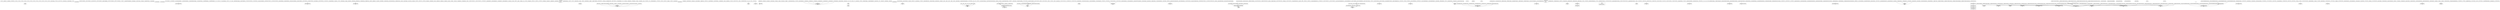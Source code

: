 strict digraph {
compound = true;
concentrate=true;
node [shape=box];

subgraph cluster228 {
style=rounded;label="Command";
GRAPH_DUMMY228 [shape=point, style=invis];
}
subgraph cluster237 {
style=rounded;label="_BenchServer";
GRAPH_DUMMY237 [shape=point, style=invis];
}
subgraph cluster247 {
style=rounded;label="_BenchSpider";
GRAPH_DUMMY247 [shape=point, style=invis];
}
subgraph cluster262 {
style=rounded;label="TextTestResult";
GRAPH_DUMMY262 [shape=point, style=invis];
}
subgraph cluster275 {
style=rounded;label="Command";
GRAPH_DUMMY275 [shape=point, style=invis];
}
subgraph cluster301 {
style=rounded;label="Command";
GRAPH_DUMMY301 [shape=point, style=invis];
}
subgraph cluster323 {
style=rounded;label="Command";
GRAPH_DUMMY323 [shape=point, style=invis];
}
subgraph cluster344 {
style=rounded;label="Command";
GRAPH_DUMMY344 [shape=point, style=invis];
}
subgraph cluster379 {
style=rounded;label="Command";
GRAPH_DUMMY379 [shape=point, style=invis];
}
subgraph cluster420 {
style=rounded;label="Command";
GRAPH_DUMMY420 [shape=point, style=invis];
}
subgraph cluster432 {
style=rounded;label="Command";
GRAPH_DUMMY432 [shape=point, style=invis];
}
subgraph cluster526 {
style=rounded;label="Command";
GRAPH_DUMMY526 [shape=point, style=invis];
}
subgraph cluster554 {
style=rounded;label="Command";
GRAPH_DUMMY554 [shape=point, style=invis];
}
subgraph cluster572 {
style=rounded;label="Command";
GRAPH_DUMMY572 [shape=point, style=invis];
}
subgraph cluster603 {
style=rounded;label="Command";
GRAPH_DUMMY603 [shape=point, style=invis];
}
subgraph cluster637 {
style=rounded;label="Command";
GRAPH_DUMMY637 [shape=point, style=invis];
}
subgraph cluster655 {
style=rounded;label="Command";
GRAPH_DUMMY655 [shape=point, style=invis];
}
subgraph cluster670 {
style=rounded;label="ScrapyCommand";
GRAPH_DUMMY670 [shape=point, style=invis];
}
subgraph cluster704 {
style=rounded;label="UrlContract";
GRAPH_DUMMY704 [shape=point, style=invis];
}
subgraph cluster711 {
style=rounded;label="ReturnsContract";
GRAPH_DUMMY711 [shape=point, style=invis];
}
subgraph cluster730 {
style=rounded;label="ScrapesContract";
GRAPH_DUMMY730 [shape=point, style=invis];
}
subgraph cluster738 {
style=rounded;label="ContractsManager";
GRAPH_DUMMY738 [shape=point, style=invis];
}
subgraph cluster782 {
style=rounded;label="Contract";
GRAPH_DUMMY782 [shape=point, style=invis];
}
812 [style=rounded,label="ContractTestCase"];
subgraph cluster849 {
style=rounded;label="DataURIDownloadHandler";
GRAPH_DUMMY849 [shape=point, style=invis];
}
subgraph cluster863 {
style=rounded;label="FileDownloadHandler";
GRAPH_DUMMY863 [shape=point, style=invis];
}
subgraph cluster875 {
style=rounded;label="ReceivedDataProtocol";
GRAPH_DUMMY875 [shape=point, style=invis];
}
subgraph cluster890 {
style=rounded;label="FTPDownloadHandler";
GRAPH_DUMMY890 [shape=point, style=invis];
}
subgraph cluster930 {
style=rounded;label="HttpDownloadHandler";
GRAPH_DUMMY930 [shape=point, style=invis];
}
subgraph cluster936 {
style=rounded;label="HTTP10DownloadHandler";
GRAPH_DUMMY936 [shape=point, style=invis];
}
subgraph cluster954 {
style=rounded;label="HTTP11DownloadHandler";
GRAPH_DUMMY954 [shape=point, style=invis];
}
subgraph cluster981 {
style=rounded;label="TunnelError";
GRAPH_DUMMY981 [shape=point, style=invis];
}
subgraph cluster983 {
style=rounded;label="TunnelingTCP4ClientEndpoint";
GRAPH_DUMMY983 [shape=point, style=invis];
}
subgraph cluster1025 {
style=rounded;label="TunnelingAgent";
GRAPH_DUMMY1025 [shape=point, style=invis];
}
subgraph cluster1053 {
style=rounded;label="ScrapyProxyAgent";
GRAPH_DUMMY1053 [shape=point, style=invis];
}
subgraph cluster1070 {
style=rounded;label="ScrapyAgent";
GRAPH_DUMMY1070 [shape=point, style=invis];
}
subgraph cluster1150 {
style=rounded;label="_RequestBodyProducer";
GRAPH_DUMMY1150 [shape=point, style=invis];
}
subgraph cluster1163 {
style=rounded;label="_ResponseReader";
GRAPH_DUMMY1163 [shape=point, style=invis];
}
1191 [style=rounded,label="_v19_S3Connection"];
1192 [style=rounded,label="_v20_S3Connection"];
subgraph cluster1194 {
style=rounded;label="S3DownloadHandler";
GRAPH_DUMMY1194 [shape=point, style=invis];
}
subgraph cluster1225 {
style=rounded;label="DownloadHandlers";
GRAPH_DUMMY1225 [shape=point, style=invis];
}
subgraph cluster815 {
style=rounded;label="ScrapyClientContextFactory";
GRAPH_DUMMY815 [shape=point, style=invis];
}
subgraph cluster832 {
style=rounded;label="BrowserLikeContextFactory";
GRAPH_DUMMY832 [shape=point, style=invis];
}
subgraph cluster838 {
style=rounded;label="ScrapyClientContextFactory";
GRAPH_DUMMY838 [shape=point, style=invis];
}
subgraph cluster1252 {
style=rounded;label="DownloaderMiddlewareManager";
GRAPH_DUMMY1252 [shape=point, style=invis];
}
subgraph cluster1288 {
style=rounded;label="ScrapyClientTLSOptions";
GRAPH_DUMMY1288 [shape=point, style=invis];
}
subgraph cluster1308 {
style=rounded;label="ScrapyHTTPPageGetter";
GRAPH_DUMMY1308 [shape=point, style=invis];
}
subgraph cluster1335 {
style=rounded;label="ScrapyHTTPClientFactory";
GRAPH_DUMMY1335 [shape=point, style=invis];
}
subgraph cluster1375 {
style=rounded;label="Slot";
GRAPH_DUMMY1375 [shape=point, style=invis];
}
subgraph cluster1405 {
style=rounded;label="Downloader";
GRAPH_DUMMY1405 [shape=point, style=invis];
}
subgraph cluster1478 {
style=rounded;label="Slot";
GRAPH_DUMMY1478 [shape=point, style=invis];
}
subgraph cluster1502 {
style=rounded;label="ExecutionEngine";
GRAPH_DUMMY1502 [shape=point, style=invis];
}
subgraph cluster1616 {
style=rounded;label="Scheduler";
GRAPH_DUMMY1616 [shape=point, style=invis];
}
subgraph cluster1689 {
style=rounded;label="Slot";
GRAPH_DUMMY1689 [shape=point, style=invis];
}
subgraph cluster1718 {
style=rounded;label="Scraper";
GRAPH_DUMMY1718 [shape=point, style=invis];
}
subgraph cluster1818 {
style=rounded;label="SpiderMiddlewareManager";
GRAPH_DUMMY1818 [shape=point, style=invis];
}
subgraph cluster1954 {
style=rounded;label="AjaxCrawlMiddleware";
GRAPH_DUMMY1954 [shape=point, style=invis];
}
subgraph cluster1976 {
style=rounded;label="ChunkedTransferMiddleware";
GRAPH_DUMMY1976 [shape=point, style=invis];
}
subgraph cluster1986 {
style=rounded;label="CookiesMiddleware";
GRAPH_DUMMY1986 [shape=point, style=invis];
}
subgraph cluster2037 {
style=rounded;label="DecompressionMiddleware";
GRAPH_DUMMY2037 [shape=point, style=invis];
}
subgraph cluster2074 {
style=rounded;label="DefaultHeadersMiddleware";
GRAPH_DUMMY2074 [shape=point, style=invis];
}
subgraph cluster2088 {
style=rounded;label="DownloadTimeoutMiddleware";
GRAPH_DUMMY2088 [shape=point, style=invis];
}
subgraph cluster2105 {
style=rounded;label="HttpAuthMiddleware";
GRAPH_DUMMY2105 [shape=point, style=invis];
}
subgraph cluster2122 {
style=rounded;label="HttpCacheMiddleware";
GRAPH_DUMMY2122 [shape=point, style=invis];
}
subgraph cluster2167 {
style=rounded;label="HttpCompressionMiddleware";
GRAPH_DUMMY2167 [shape=point, style=invis];
}
subgraph cluster2192 {
style=rounded;label="HttpProxyMiddleware";
GRAPH_DUMMY2192 [shape=point, style=invis];
}
subgraph cluster2234 {
style=rounded;label="BaseRedirectMiddleware";
GRAPH_DUMMY2234 [shape=point, style=invis];
}
subgraph cluster2257 {
style=rounded;label="RedirectMiddleware";
GRAPH_DUMMY2257 [shape=point, style=invis];
}
subgraph cluster2268 {
style=rounded;label="MetaRefreshMiddleware";
GRAPH_DUMMY2268 [shape=point, style=invis];
}
subgraph cluster2284 {
style=rounded;label="RetryMiddleware";
GRAPH_DUMMY2284 [shape=point, style=invis];
}
subgraph cluster2317 {
style=rounded;label="RobotsTxtMiddleware";
GRAPH_DUMMY2317 [shape=point, style=invis];
}
subgraph cluster2369 {
style=rounded;label="DownloaderStats";
GRAPH_DUMMY2369 [shape=point, style=invis];
}
subgraph cluster2395 {
style=rounded;label="UserAgentMiddleware";
GRAPH_DUMMY2395 [shape=point, style=invis];
}
subgraph cluster2680 {
style=rounded;label="CloseSpider";
GRAPH_DUMMY2680 [shape=point, style=invis];
}
subgraph cluster2712 {
style=rounded;label="CoreStats";
GRAPH_DUMMY2712 [shape=point, style=invis];
}
subgraph cluster2743 {
style=rounded;label="StackTraceDump";
GRAPH_DUMMY2743 [shape=point, style=invis];
}
subgraph cluster2762 {
style=rounded;label="Debugger";
GRAPH_DUMMY2762 [shape=point, style=invis];
}
subgraph cluster2771 {
style=rounded;label="IFeedStorage";
GRAPH_DUMMY2771 [shape=point, style=invis];
}
subgraph cluster2778 {
style=rounded;label="BlockingFeedStorage";
GRAPH_DUMMY2778 [shape=point, style=invis];
}
subgraph cluster2790 {
style=rounded;label="StdoutFeedStorage";
GRAPH_DUMMY2790 [shape=point, style=invis];
}
subgraph cluster2802 {
style=rounded;label="FileFeedStorage";
GRAPH_DUMMY2802 [shape=point, style=invis];
}
subgraph cluster2814 {
style=rounded;label="S3FeedStorage";
GRAPH_DUMMY2814 [shape=point, style=invis];
}
subgraph cluster2840 {
style=rounded;label="FTPFeedStorage";
GRAPH_DUMMY2840 [shape=point, style=invis];
}
subgraph cluster2856 {
style=rounded;label="SpiderSlot";
GRAPH_DUMMY2856 [shape=point, style=invis];
}
subgraph cluster2868 {
style=rounded;label="FeedExporter";
GRAPH_DUMMY2868 [shape=point, style=invis];
}
subgraph cluster2941 {
style=rounded;label="DummyPolicy";
GRAPH_DUMMY2941 [shape=point, style=invis];
}
subgraph cluster2963 {
style=rounded;label="RFC2616Policy";
GRAPH_DUMMY2963 [shape=point, style=invis];
}
subgraph cluster3028 {
style=rounded;label="DbmCacheStorage";
GRAPH_DUMMY3028 [shape=point, style=invis];
}
subgraph cluster3072 {
style=rounded;label="FilesystemCacheStorage";
GRAPH_DUMMY3072 [shape=point, style=invis];
}
subgraph cluster3118 {
style=rounded;label="LeveldbCacheStorage";
GRAPH_DUMMY3118 [shape=point, style=invis];
}
subgraph cluster3173 {
style=rounded;label="LogStats";
GRAPH_DUMMY3173 [shape=point, style=invis];
}
subgraph cluster3204 {
style=rounded;label="MemoryDebugger";
GRAPH_DUMMY3204 [shape=point, style=invis];
}
subgraph cluster3219 {
style=rounded;label="MemoryUsage";
GRAPH_DUMMY3219 [shape=point, style=invis];
}
subgraph cluster3260 {
style=rounded;label="SpiderState";
GRAPH_DUMMY3260 [shape=point, style=invis];
}
subgraph cluster3279 {
style=rounded;label="StatsMailer";
GRAPH_DUMMY3279 [shape=point, style=invis];
}
subgraph cluster3305 {
style=rounded;label="TelnetConsole";
GRAPH_DUMMY3305 [shape=point, style=invis];
}
subgraph cluster3329 {
style=rounded;label="AutoThrottle";
GRAPH_DUMMY3329 [shape=point, style=invis];
}
subgraph cluster3558 {
style=rounded;label="FormRequest";
GRAPH_DUMMY3558 [shape=point, style=invis];
}
subgraph cluster3633 {
style=rounded;label="XmlRpcRequest";
GRAPH_DUMMY3633 [shape=point, style=invis];
}
subgraph cluster3643 {
style=rounded;label="Request";
GRAPH_DUMMY3643 [shape=point, style=invis];
}
subgraph cluster3696 {
style=rounded;label="HtmlResponse";
GRAPH_DUMMY3696 [shape=point, style=invis];
}
subgraph cluster3699 {
style=rounded;label="TextResponse";
GRAPH_DUMMY3699 [shape=point, style=invis];
}
subgraph cluster3771 {
style=rounded;label="XmlResponse";
GRAPH_DUMMY3771 [shape=point, style=invis];
}
subgraph cluster3775 {
style=rounded;label="Response";
GRAPH_DUMMY3775 [shape=point, style=invis];
}
subgraph cluster3386 {
style=rounded;label="CookieJar";
GRAPH_DUMMY3386 [shape=point, style=invis];
}
subgraph cluster3446 {
style=rounded;label="_DummyLock";
GRAPH_DUMMY3446 [shape=point, style=invis];
}
subgraph cluster3452 {
style=rounded;label="WrappedRequest";
GRAPH_DUMMY3452 [shape=point, style=invis];
}
subgraph cluster3490 {
style=rounded;label="WrappedResponse";
GRAPH_DUMMY3490 [shape=point, style=invis];
}
subgraph cluster3503 {
style=rounded;label="Headers";
GRAPH_DUMMY3503 [shape=point, style=invis];
}
subgraph cluster3930 {
style=rounded;label="HtmlParserLinkExtractor";
GRAPH_DUMMY3930 [shape=point, style=invis];
}
subgraph cluster3977 {
style=rounded;label="LxmlParserLinkExtractor";
GRAPH_DUMMY3977 [shape=point, style=invis];
}
subgraph cluster4017 {
style=rounded;label="LxmlLinkExtractor";
GRAPH_DUMMY4017 [shape=point, style=invis];
}
subgraph cluster4047 {
style=rounded;label="RegexLinkExtractor";
GRAPH_DUMMY4047 [shape=point, style=invis];
}
subgraph cluster4061 {
style=rounded;label="BaseSgmlLinkExtractor";
GRAPH_DUMMY4061 [shape=point, style=invis];
}
subgraph cluster4110 {
style=rounded;label="SgmlLinkExtractor";
GRAPH_DUMMY4110 [shape=point, style=invis];
}
subgraph cluster4141 {
style=rounded;label="FilteringLinkExtractor";
GRAPH_DUMMY4141 [shape=point, style=invis];
}
subgraph cluster4183 {
style=rounded;label="MapCompose";
GRAPH_DUMMY4183 [shape=point, style=invis];
}
subgraph cluster4198 {
style=rounded;label="Compose";
GRAPH_DUMMY4198 [shape=point, style=invis];
}
subgraph cluster4212 {
style=rounded;label="TakeFirst";
GRAPH_DUMMY4212 [shape=point, style=invis];
}
subgraph cluster4217 {
style=rounded;label="Identity";
GRAPH_DUMMY4217 [shape=point, style=invis];
}
subgraph cluster4222 {
style=rounded;label="SelectJmes";
GRAPH_DUMMY4222 [shape=point, style=invis];
}
subgraph cluster4231 {
style=rounded;label="Join";
GRAPH_DUMMY4231 [shape=point, style=invis];
}
subgraph cluster4241 {
style=rounded;label="ItemLoader";
GRAPH_DUMMY4241 [shape=point, style=invis];
}
subgraph cluster4551 {
style=rounded;label="FileException";
GRAPH_DUMMY4551 [shape=point, style=invis];
}
subgraph cluster4553 {
style=rounded;label="FSFilesStore";
GRAPH_DUMMY4553 [shape=point, style=invis];
}
subgraph cluster4583 {
style=rounded;label="S3FilesStore";
GRAPH_DUMMY4583 [shape=point, style=invis];
}
subgraph cluster4634 {
style=rounded;label="GCSFilesStore";
GRAPH_DUMMY4634 [shape=point, style=invis];
}
subgraph cluster4663 {
style=rounded;label="FilesPipeline";
GRAPH_DUMMY4663 [shape=point, style=invis];
}
subgraph cluster4752 {
style=rounded;label="NoimagesDrop";
GRAPH_DUMMY4752 [shape=point, style=invis];
}
subgraph cluster4754 {
style=rounded;label="ImageException";
GRAPH_DUMMY4754 [shape=point, style=invis];
}
subgraph cluster4756 {
style=rounded;label="ImagesPipeline";
GRAPH_DUMMY4756 [shape=point, style=invis];
}
subgraph cluster4859 {
style=rounded;label="MediaPipeline";
GRAPH_DUMMY4859 [shape=point, style=invis];
4861 [style=rounded,label="SpiderInfo"];
}
subgraph cluster4942 {
style=rounded;label="ItemPipelineManager";
GRAPH_DUMMY4942 [shape=point, style=invis];
}
subgraph cluster5040 {
style=rounded;label="SelectorList";
GRAPH_DUMMY5040 [shape=point, style=invis];
}
subgraph cluster5050 {
style=rounded;label="Selector";
GRAPH_DUMMY5050 [shape=point, style=invis];
}
subgraph cluster5223 {
style=rounded;label="SettingsAttribute";
GRAPH_DUMMY5223 [shape=point, style=invis];
}
subgraph cluster5238 {
style=rounded;label="BaseSettings";
GRAPH_DUMMY5238 [shape=point, style=invis];
}
subgraph cluster5337 {
style=rounded;label="_DictProxy";
GRAPH_DUMMY5337 [shape=point, style=invis];
}
subgraph cluster5361 {
style=rounded;label="Settings";
GRAPH_DUMMY5361 [shape=point, style=invis];
}
subgraph cluster5526 {
style=rounded;label="DepthMiddleware";
GRAPH_DUMMY5526 [shape=point, style=invis];
}
subgraph cluster5553 {
style=rounded;label="HttpError";
GRAPH_DUMMY5553 [shape=point, style=invis];
}
subgraph cluster5560 {
style=rounded;label="HttpErrorMiddleware";
GRAPH_DUMMY5560 [shape=point, style=invis];
}
subgraph cluster5582 {
style=rounded;label="OffsiteMiddleware";
GRAPH_DUMMY5582 [shape=point, style=invis];
}
subgraph cluster5614 {
style=rounded;label="URLWarning";
GRAPH_DUMMY5614 [shape=point, style=invis];
}
subgraph cluster5627 {
style=rounded;label="ReferrerPolicy";
GRAPH_DUMMY5627 [shape=point, style=invis];
}
subgraph cluster5654 {
style=rounded;label="NoReferrerPolicy";
GRAPH_DUMMY5654 [shape=point, style=invis];
}
subgraph cluster5661 {
style=rounded;label="NoReferrerWhenDowngradePolicy";
GRAPH_DUMMY5661 [shape=point, style=invis];
}
subgraph cluster5668 {
style=rounded;label="SameOriginPolicy";
GRAPH_DUMMY5668 [shape=point, style=invis];
}
subgraph cluster5675 {
style=rounded;label="OriginPolicy";
GRAPH_DUMMY5675 [shape=point, style=invis];
}
subgraph cluster5682 {
style=rounded;label="StrictOriginPolicy";
GRAPH_DUMMY5682 [shape=point, style=invis];
}
subgraph cluster5689 {
style=rounded;label="OriginWhenCrossOriginPolicy";
GRAPH_DUMMY5689 [shape=point, style=invis];
}
subgraph cluster5697 {
style=rounded;label="StrictOriginWhenCrossOriginPolicy";
GRAPH_DUMMY5697 [shape=point, style=invis];
}
subgraph cluster5705 {
style=rounded;label="UnsafeUrlPolicy";
GRAPH_DUMMY5705 [shape=point, style=invis];
}
subgraph cluster5712 {
style=rounded;label="DefaultReferrerPolicy";
GRAPH_DUMMY5712 [shape=point, style=invis];
}
subgraph cluster5722 {
style=rounded;label="RefererMiddleware";
GRAPH_DUMMY5722 [shape=point, style=invis];
}
subgraph cluster5756 {
style=rounded;label="UrlLengthMiddleware";
GRAPH_DUMMY5756 [shape=point, style=invis];
}
subgraph cluster5777 {
style=rounded;label="Rule";
GRAPH_DUMMY5777 [shape=point, style=invis];
}
subgraph cluster5793 {
style=rounded;label="CrawlSpider";
GRAPH_DUMMY5793 [shape=point, style=invis];
}
subgraph cluster5845 {
style=rounded;label="XMLFeedSpider";
GRAPH_DUMMY5845 [shape=point, style=invis];
}
subgraph cluster5877 {
style=rounded;label="CSVFeedSpider";
GRAPH_DUMMY5877 [shape=point, style=invis];
}
subgraph cluster5901 {
style=rounded;label="InitSpider";
GRAPH_DUMMY5901 [shape=point, style=invis];
}
subgraph cluster5912 {
style=rounded;label="SitemapSpider";
GRAPH_DUMMY5912 [shape=point, style=invis];
}
subgraph cluster5941 {
style=rounded;label="Spider";
GRAPH_DUMMY5941 [shape=point, style=invis];
}
subgraph cluster5993 {
style=rounded;label="ObsoleteClass";
GRAPH_DUMMY5993 [shape=point, style=invis];
}
subgraph cluster6120 {
style=rounded;label="Root";
GRAPH_DUMMY6120 [shape=point, style=invis];
}
subgraph cluster6214 {
style=rounded;label="MultiValueDictKeyError";
GRAPH_DUMMY6214 [shape=point, style=invis];
}
subgraph cluster6219 {
style=rounded;label="MultiValueDict";
GRAPH_DUMMY6219 [shape=point, style=invis];
}
subgraph cluster6278 {
style=rounded;label="SiteNode";
GRAPH_DUMMY6278 [shape=point, style=invis];
}
subgraph cluster6293 {
style=rounded;label="CaselessDict";
GRAPH_DUMMY6293 [shape=point, style=invis];
}
subgraph cluster6341 {
style=rounded;label="MergeDict";
GRAPH_DUMMY6341 [shape=point, style=invis];
}
subgraph cluster6367 {
style=rounded;label="LocalCache";
GRAPH_DUMMY6367 [shape=point, style=invis];
}
subgraph cluster6376 {
style=rounded;label="SequenceExclude";
GRAPH_DUMMY6376 [shape=point, style=invis];
}
6465 [style=rounded,label="DeprecatedClass"];
subgraph cluster6566 {
style=rounded;label="_StreamReader";
GRAPH_DUMMY6566 [shape=point, style=invis];
}
subgraph cluster6614 {
style=rounded;label="TopLevelFormatter";
GRAPH_DUMMY6614 [shape=point, style=invis];
}
subgraph cluster6640 {
style=rounded;label="StreamLogger";
GRAPH_DUMMY6640 [shape=point, style=invis];
}
subgraph cluster6653 {
style=rounded;label="LogCounterHandler";
GRAPH_DUMMY6653 [shape=point, style=invis];
}
subgraph cluster6804 {
style=rounded;label="WeakKeyCache";
GRAPH_DUMMY6804 [shape=point, style=invis];
}
subgraph cluster6842 {
style=rounded;label="CallLaterOnce";
GRAPH_DUMMY6842 [shape=point, style=invis];
}
subgraph cluster6929 {
style=rounded;label="ScrapyJSONEncoder";
GRAPH_DUMMY6929 [shape=point, style=invis];
}
subgraph cluster6936 {
style=rounded;label="ScrapyJSONDecoder";
GRAPH_DUMMY6936 [shape=point, style=invis];
}
subgraph cluster6940 {
style=rounded;label="_IgnoredException";
GRAPH_DUMMY6940 [shape=point, style=invis];
}
subgraph cluster6968 {
style=rounded;label="Sitemap";
GRAPH_DUMMY6968 [shape=point, style=invis];
}
subgraph cluster6999 {
style=rounded;label="DefaultSpider";
GRAPH_DUMMY6999 [shape=point, style=invis];
}
subgraph cluster7046 {
style=rounded;label="ProcessTest";
GRAPH_DUMMY7046 [shape=point, style=invis];
}
subgraph cluster7066 {
style=rounded;label="TestProcessProtocol";
GRAPH_DUMMY7066 [shape=point, style=invis];
}
subgraph cluster7083 {
style=rounded;label="SiteTest";
GRAPH_DUMMY7083 [shape=point, style=invis];
}
subgraph cluster7092 {
style=rounded;label="NoMetaRefreshRedirect";
GRAPH_DUMMY7092 [shape=point, style=invis];
}
subgraph cluster7105 {
style=rounded;label="object_ref";
GRAPH_DUMMY7105 [shape=point, style=invis];
}
subgraph cluster1849 {
style=rounded;label="Crawler";
GRAPH_DUMMY1849 [shape=point, style=invis];
}
subgraph cluster1883 {
style=rounded;label="CrawlerRunner";
GRAPH_DUMMY1883 [shape=point, style=invis];
}
subgraph cluster1919 {
style=rounded;label="CrawlerProcess";
GRAPH_DUMMY1919 [shape=point, style=invis];
}
subgraph cluster2414 {
style=rounded;label="BaseDupeFilter";
GRAPH_DUMMY2414 [shape=point, style=invis];
}
subgraph cluster2431 {
style=rounded;label="RFPDupeFilter";
GRAPH_DUMMY2431 [shape=point, style=invis];
}
subgraph cluster2462 {
style=rounded;label="NotConfigured";
GRAPH_DUMMY2462 [shape=point, style=invis];
}
subgraph cluster2464 {
style=rounded;label="IgnoreRequest";
GRAPH_DUMMY2464 [shape=point, style=invis];
}
subgraph cluster2466 {
style=rounded;label="DontCloseSpider";
GRAPH_DUMMY2466 [shape=point, style=invis];
}
subgraph cluster2468 {
style=rounded;label="CloseSpider";
GRAPH_DUMMY2468 [shape=point, style=invis];
}
subgraph cluster2473 {
style=rounded;label="DropItem";
GRAPH_DUMMY2473 [shape=point, style=invis];
}
subgraph cluster2475 {
style=rounded;label="NotSupported";
GRAPH_DUMMY2475 [shape=point, style=invis];
}
subgraph cluster2477 {
style=rounded;label="UsageError";
GRAPH_DUMMY2477 [shape=point, style=invis];
}
subgraph cluster2483 {
style=rounded;label="ScrapyDeprecationWarning";
GRAPH_DUMMY2483 [shape=point, style=invis];
}
subgraph cluster2485 {
style=rounded;label="ContractFail";
GRAPH_DUMMY2485 [shape=point, style=invis];
}
subgraph cluster2489 {
style=rounded;label="BaseItemExporter";
GRAPH_DUMMY2489 [shape=point, style=invis];
}
subgraph cluster2518 {
style=rounded;label="JsonLinesItemExporter";
GRAPH_DUMMY2518 [shape=point, style=invis];
}
subgraph cluster2530 {
style=rounded;label="JsonItemExporter";
GRAPH_DUMMY2530 [shape=point, style=invis];
}
subgraph cluster2550 {
style=rounded;label="XmlItemExporter";
GRAPH_DUMMY2550 [shape=point, style=invis];
}
subgraph cluster2583 {
style=rounded;label="CsvItemExporter";
GRAPH_DUMMY2583 [shape=point, style=invis];
}
subgraph cluster2617 {
style=rounded;label="PickleItemExporter";
GRAPH_DUMMY2617 [shape=point, style=invis];
}
subgraph cluster2629 {
style=rounded;label="MarshalItemExporter";
GRAPH_DUMMY2629 [shape=point, style=invis];
}
subgraph cluster2638 {
style=rounded;label="PprintItemExporter";
GRAPH_DUMMY2638 [shape=point, style=invis];
}
subgraph cluster2648 {
style=rounded;label="PythonItemExporter";
GRAPH_DUMMY2648 [shape=point, style=invis];
}
subgraph cluster2673 {
style=rounded;label="ExtensionManager";
GRAPH_DUMMY2673 [shape=point, style=invis];
}
subgraph cluster3841 {
style=rounded;label="ISpiderLoader";
GRAPH_DUMMY3841 [shape=point, style=invis];
}
subgraph cluster3851 {
style=rounded;label="BaseItem";
GRAPH_DUMMY3851 [shape=point, style=invis];
}
subgraph cluster3853 {
style=rounded;label="Field";
GRAPH_DUMMY3853 [shape=point, style=invis];
}
subgraph cluster3855 {
style=rounded;label="ItemMeta";
GRAPH_DUMMY3855 [shape=point, style=invis];
}
subgraph cluster3870 {
style=rounded;label="DictItem";
GRAPH_DUMMY3870 [shape=point, style=invis];
}
subgraph cluster3906 {
style=rounded;label="Item";
GRAPH_DUMMY3906 [shape=point, style=invis];
}
subgraph cluster3909 {
style=rounded;label="Link";
GRAPH_DUMMY3909 [shape=point, style=invis];
}
subgraph cluster4413 {
style=rounded;label="LogFormatter";
GRAPH_DUMMY4413 [shape=point, style=invis];
}
subgraph cluster4441 {
style=rounded;label="MailSender";
GRAPH_DUMMY4441 [shape=point, style=invis];
}
subgraph cluster4501 {
style=rounded;label="MiddlewareManager";
GRAPH_DUMMY4501 [shape=point, style=invis];
}
subgraph cluster4957 {
style=rounded;label="CachingThreadedResolver";
GRAPH_DUMMY4957 [shape=point, style=invis];
}
subgraph cluster4975 {
style=rounded;label="ResponseTypes";
GRAPH_DUMMY4975 [shape=point, style=invis];
}
subgraph cluster5371 {
style=rounded;label="Shell";
GRAPH_DUMMY5371 [shape=point, style=invis];
}
subgraph cluster5438 {
style=rounded;label="_SelectorProxy";
GRAPH_DUMMY5438 [shape=point, style=invis];
}
subgraph cluster5447 {
style=rounded;label="SignalManager";
GRAPH_DUMMY5447 [shape=point, style=invis];
}
subgraph cluster5495 {
style=rounded;label="SpiderLoader";
GRAPH_DUMMY5495 [shape=point, style=invis];
}
6007 [style=rounded,label="SerializableQueue"];
subgraph cluster6018 {
style=rounded;label="StatsCollector";
GRAPH_DUMMY6018 [shape=point, style=invis];
}
subgraph cluster6073 {
style=rounded;label="MemoryStatsCollector";
GRAPH_DUMMY6073 [shape=point, style=invis];
}
subgraph cluster6082 {
style=rounded;label="DummyStatsCollector";
GRAPH_DUMMY6082 [shape=point, style=invis];
}
subgraph cluster7195 {
style=rounded;label="DummyDB";
GRAPH_DUMMY7195 [shape=point, style=invis];
}
subgraph cluster7522 {
style=rounded;label="TestExtension";
GRAPH_DUMMY7522 [shape=point, style=invis];
}
subgraph cluster7529 {
style=rounded;label="DummyExtension";
GRAPH_DUMMY7529 [shape=point, style=invis];
}
subgraph cluster7536 {
style=rounded;label="CmdlineTest";
GRAPH_DUMMY7536 [shape=point, style=invis];
}
subgraph cluster12335 {
style=rounded;label="SettingsGlobalFuncsTest";
GRAPH_DUMMY12335 [shape=point, style=invis];
}
subgraph cluster12339 {
style=rounded;label="SettingsAttributeTest";
GRAPH_DUMMY12339 [shape=point, style=invis];
}
subgraph cluster12358 {
style=rounded;label="BaseSettingsTest";
GRAPH_DUMMY12358 [shape=point, style=invis];
}
subgraph cluster12428 {
style=rounded;label="SettingsTest";
GRAPH_DUMMY12428 [shape=point, style=invis];
}
subgraph cluster12600 {
style=rounded;label="Spider4";
GRAPH_DUMMY12600 [shape=point, style=invis];
}
subgraph cluster12610 {
style=rounded;label="Spider0";
GRAPH_DUMMY12610 [shape=point, style=invis];
}
subgraph cluster12614 {
style=rounded;label="Spider1";
GRAPH_DUMMY12614 [shape=point, style=invis];
}
subgraph cluster12619 {
style=rounded;label="Spider2";
GRAPH_DUMMY12619 [shape=point, style=invis];
}
subgraph cluster12624 {
style=rounded;label="Spider3";
GRAPH_DUMMY12624 [shape=point, style=invis];
}
subgraph cluster12636 {
style=rounded;label="SpiderLoaderTest";
GRAPH_DUMMY12636 [shape=point, style=invis];
}
subgraph cluster12681 {
style=rounded;label="DuplicateSpiderNameLoaderTest";
GRAPH_DUMMY12681 [shape=point, style=invis];
}
subgraph cluster13732 {
style=rounded;label="UtilsMiscTestCase";
GRAPH_DUMMY13732 [shape=point, style=invis];
}
subgraph cluster7214 {
style=rounded;label="LeafResource";
GRAPH_DUMMY7214 [shape=point, style=invis];
}
subgraph cluster7227 {
style=rounded;label="Follow";
GRAPH_DUMMY7227 [shape=point, style=invis];
}
subgraph cluster7247 {
style=rounded;label="Delay";
GRAPH_DUMMY7247 [shape=point, style=invis];
}
subgraph cluster7258 {
style=rounded;label="Status";
GRAPH_DUMMY7258 [shape=point, style=invis];
}
subgraph cluster7264 {
style=rounded;label="Raw";
GRAPH_DUMMY7264 [shape=point, style=invis];
}
subgraph cluster7274 {
style=rounded;label="Echo";
GRAPH_DUMMY7274 [shape=point, style=invis];
}
subgraph cluster7281 {
style=rounded;label="RedirectTo";
GRAPH_DUMMY7281 [shape=point, style=invis];
}
subgraph cluster7287 {
style=rounded;label="Partial";
GRAPH_DUMMY7287 [shape=point, style=invis];
}
subgraph cluster7295 {
style=rounded;label="Drop";
GRAPH_DUMMY7295 [shape=point, style=invis];
}
subgraph cluster7302 {
style=rounded;label="Root";
GRAPH_DUMMY7302 [shape=point, style=invis];
}
subgraph cluster7312 {
style=rounded;label="MockServer";
GRAPH_DUMMY7312 [shape=point, style=invis];
}
subgraph cluster7339 {
style=rounded;label="ZeroDivisionErrorPipeline";
GRAPH_DUMMY7339 [shape=point, style=invis];
}
subgraph cluster7349 {
style=rounded;label="ProcessWithZeroDivisionErrorPipiline";
GRAPH_DUMMY7349 [shape=point, style=invis];
}
subgraph cluster7356 {
style=rounded;label="MockServerSpider";
GRAPH_DUMMY7356 [shape=point, style=invis];
}
subgraph cluster7363 {
style=rounded;label="MetaSpider";
GRAPH_DUMMY7363 [shape=point, style=invis];
}
subgraph cluster7373 {
style=rounded;label="FollowAllSpider";
GRAPH_DUMMY7373 [shape=point, style=invis];
}
subgraph cluster7392 {
style=rounded;label="DelaySpider";
GRAPH_DUMMY7392 [shape=point, style=invis];
}
subgraph cluster7412 {
style=rounded;label="SimpleSpider";
GRAPH_DUMMY7412 [shape=point, style=invis];
}
subgraph cluster7423 {
style=rounded;label="ItemSpider";
GRAPH_DUMMY7423 [shape=point, style=invis];
}
subgraph cluster7429 {
style=rounded;label="DefaultError";
GRAPH_DUMMY7429 [shape=point, style=invis];
}
subgraph cluster7431 {
style=rounded;label="ErrorSpider";
GRAPH_DUMMY7431 [shape=point, style=invis];
}
subgraph cluster7440 {
style=rounded;label="BrokenStartRequestsSpider";
GRAPH_DUMMY7440 [shape=point, style=invis];
}
subgraph cluster7455 {
style=rounded;label="SingleRequestSpider";
GRAPH_DUMMY7455 [shape=point, style=invis];
}
subgraph cluster7468 {
style=rounded;label="DuplicateStartRequestsSpider";
GRAPH_DUMMY7468 [shape=point, style=invis];
}
subgraph cluster7486 {
style=rounded;label="TestCloseSpider";
GRAPH_DUMMY7486 [shape=point, style=invis];
}
subgraph cluster7567 {
style=rounded;label="ProjectTest";
GRAPH_DUMMY7567 [shape=point, style=invis];
}
subgraph cluster7589 {
style=rounded;label="StartprojectTest";
GRAPH_DUMMY7589 [shape=point, style=invis];
}
subgraph cluster7596 {
style=rounded;label="StartprojectTemplatesTest";
GRAPH_DUMMY7596 [shape=point, style=invis];
}
subgraph cluster7606 {
style=rounded;label="CommandTest";
GRAPH_DUMMY7606 [shape=point, style=invis];
}
subgraph cluster7610 {
style=rounded;label="GenspiderCommandTest";
GRAPH_DUMMY7610 [shape=point, style=invis];
}
subgraph cluster7634 {
style=rounded;label="GenspiderStandaloneCommandTest";
GRAPH_DUMMY7634 [shape=point, style=invis];
}
subgraph cluster7638 {
style=rounded;label="MiscCommandsTest";
GRAPH_DUMMY7638 [shape=point, style=invis];
}
subgraph cluster7642 {
style=rounded;label="RunSpiderCommandTest";
GRAPH_DUMMY7642 [shape=point, style=invis];
}
subgraph cluster7700 {
style=rounded;label="BenchCommandTest";
GRAPH_DUMMY7700 [shape=point, style=invis];
}
subgraph cluster7707 {
style=rounded;label="FetchTest";
GRAPH_DUMMY7707 [shape=point, style=invis];
}
subgraph cluster7730 {
style=rounded;label="ParseCommandTest";
GRAPH_DUMMY7730 [shape=point, style=invis];
}
subgraph cluster7794 {
style=rounded;label="ShellTest";
GRAPH_DUMMY7794 [shape=point, style=invis];
}
subgraph cluster7880 {
style=rounded;label="VersionTest";
GRAPH_DUMMY7880 [shape=point, style=invis];
}
subgraph cluster7895 {
style=rounded;label="TestItem";
GRAPH_DUMMY7895 [shape=point, style=invis];
}
subgraph cluster7899 {
style=rounded;label="ResponseMock";
GRAPH_DUMMY7899 [shape=point, style=invis];
}
subgraph cluster7902 {
style=rounded;label="CustomSuccessContract";
GRAPH_DUMMY7902 [shape=point, style=invis];
}
subgraph cluster7909 {
style=rounded;label="CustomFailContract";
GRAPH_DUMMY7909 [shape=point, style=invis];
}
subgraph cluster7915 {
style=rounded;label="CustomFormContract";
GRAPH_DUMMY7915 [shape=point, style=invis];
}
subgraph cluster7923 {
style=rounded;label="TestSpider";
GRAPH_DUMMY7923 [shape=point, style=invis];
}
subgraph cluster7959 {
style=rounded;label="CustomContractSuccessSpider";
GRAPH_DUMMY7959 [shape=point, style=invis];
}
subgraph cluster7965 {
style=rounded;label="CustomContractFailSpider";
GRAPH_DUMMY7965 [shape=point, style=invis];
}
subgraph cluster7971 {
style=rounded;label="InheritsTestSpider";
GRAPH_DUMMY7971 [shape=point, style=invis];
}
subgraph cluster7974 {
style=rounded;label="ContractsManagerTest";
GRAPH_DUMMY7974 [shape=point, style=invis];
}
subgraph cluster8021 {
style=rounded;label="CrawlTestCase";
GRAPH_DUMMY8021 [shape=point, style=invis];
}
subgraph cluster8117 {
style=rounded;label="BaseCrawlerTest";
GRAPH_DUMMY8117 [shape=point, style=invis];
}
subgraph cluster8123 {
style=rounded;label="CrawlerTestCase";
GRAPH_DUMMY8123 [shape=point, style=invis];
}
subgraph cluster8143 {
style=rounded;label="SpiderSettingsTestCase";
GRAPH_DUMMY8143 [shape=point, style=invis];
}
subgraph cluster8149 {
style=rounded;label="CrawlerLoggingTestCase";
GRAPH_DUMMY8149 [shape=point, style=invis];
}
subgraph cluster8161 {
style=rounded;label="SpiderLoaderWithWrongInterface";
GRAPH_DUMMY8161 [shape=point, style=invis];
}
subgraph cluster8165 {
style=rounded;label="CustomSpiderLoader";
GRAPH_DUMMY8165 [shape=point, style=invis];
}
subgraph cluster8167 {
style=rounded;label="CrawlerRunnerTestCase";
GRAPH_DUMMY8167 [shape=point, style=invis];
}
subgraph cluster8186 {
style=rounded;label="CrawlerProcessTest";
GRAPH_DUMMY8186 [shape=point, style=invis];
}
subgraph cluster8194 {
style=rounded;label="ExceptionSpider";
GRAPH_DUMMY8194 [shape=point, style=invis];
}
subgraph cluster8202 {
style=rounded;label="NoRequestsSpider";
GRAPH_DUMMY8202 [shape=point, style=invis];
}
subgraph cluster8207 {
style=rounded;label="CrawlerRunnerHasSpider";
GRAPH_DUMMY8207 [shape=point, style=invis];
}
subgraph cluster8222 {
style=rounded;label="ScrapyUtilsTest";
GRAPH_DUMMY8222 [shape=point, style=invis];
}
subgraph cluster8230 {
style=rounded;label="ManagerTestCase";
GRAPH_DUMMY8230 [shape=point, style=invis];
}
subgraph cluster8246 {
style=rounded;label="DefaultsTest";
GRAPH_DUMMY8246 [shape=point, style=invis];
}
subgraph cluster8264 {
style=rounded;label="ResponseFromProcessRequestTest";
GRAPH_DUMMY8264 [shape=point, style=invis];
}
subgraph cluster8275 {
style=rounded;label="AjaxCrawlMiddlewareTest";
GRAPH_DUMMY8275 [shape=point, style=invis];
}
subgraph cluster8317 {
style=rounded;label="CookiesMiddlewareTest";
GRAPH_DUMMY8317 [shape=point, style=invis];
}
subgraph cluster8400 {
style=rounded;label="DecompressionMiddlewareTest";
GRAPH_DUMMY8400 [shape=point, style=invis];
}
subgraph cluster8423 {
style=rounded;label="TestDefaultHeadersMiddleware";
GRAPH_DUMMY8423 [shape=point, style=invis];
}
subgraph cluster8445 {
style=rounded;label="DownloadTimeoutMiddlewareTest";
GRAPH_DUMMY8445 [shape=point, style=invis];
}
subgraph cluster8474 {
style=rounded;label="TestSpider";
GRAPH_DUMMY8474 [shape=point, style=invis];
}
subgraph cluster8478 {
style=rounded;label="HttpAuthMiddlewareTest";
GRAPH_DUMMY8478 [shape=point, style=invis];
}
subgraph cluster8491 {
style=rounded;label="_BaseTest";
GRAPH_DUMMY8491 [shape=point, style=invis];
}
subgraph cluster8528 {
style=rounded;label="DefaultStorageTest";
GRAPH_DUMMY8528 [shape=point, style=invis];
}
subgraph cluster8536 {
style=rounded;label="DbmStorageTest";
GRAPH_DUMMY8536 [shape=point, style=invis];
}
subgraph cluster8539 {
style=rounded;label="DbmStorageWithCustomDbmModuleTest";
GRAPH_DUMMY8539 [shape=point, style=invis];
}
subgraph cluster8547 {
style=rounded;label="FilesystemStorageTest";
GRAPH_DUMMY8547 [shape=point, style=invis];
}
subgraph cluster8550 {
style=rounded;label="FilesystemStorageGzipTest";
GRAPH_DUMMY8550 [shape=point, style=invis];
}
subgraph cluster8555 {
style=rounded;label="LeveldbStorageTest";
GRAPH_DUMMY8555 [shape=point, style=invis];
}
subgraph cluster8559 {
style=rounded;label="DummyPolicyTest";
GRAPH_DUMMY8559 [shape=point, style=invis];
}
subgraph cluster8581 {
style=rounded;label="RFC2616PolicyTest";
GRAPH_DUMMY8581 [shape=point, style=invis];
}
subgraph cluster8653 {
style=rounded;label="HttpCompressionTest";
GRAPH_DUMMY8653 [shape=point, style=invis];
}
subgraph cluster8757 {
style=rounded;label="TestHttpProxyMiddleware";
GRAPH_DUMMY8757 [shape=point, style=invis];
}
subgraph cluster8801 {
style=rounded;label="RedirectMiddlewareTest";
GRAPH_DUMMY8801 [shape=point, style=invis];
}
subgraph cluster8879 {
style=rounded;label="MetaRefreshMiddlewareTest";
GRAPH_DUMMY8879 [shape=point, style=invis];
}
subgraph cluster8926 {
style=rounded;label="RetryTest";
GRAPH_DUMMY8926 [shape=point, style=invis];
}
subgraph cluster8961 {
style=rounded;label="MaxRetryTimesTest";
GRAPH_DUMMY8961 [shape=point, style=invis];
}
subgraph cluster8996 {
style=rounded;label="RobotsTxtMiddlewareTest";
GRAPH_DUMMY8996 [shape=point, style=invis];
}
subgraph cluster9078 {
style=rounded;label="MyException";
GRAPH_DUMMY9078 [shape=point, style=invis];
}
subgraph cluster9080 {
style=rounded;label="TestDownloaderStats";
GRAPH_DUMMY9080 [shape=point, style=invis];
}
subgraph cluster9097 {
style=rounded;label="UserAgentMiddlewareTest";
GRAPH_DUMMY9097 [shape=point, style=invis];
}
subgraph cluster9130 {
style=rounded;label="DummyDH";
GRAPH_DUMMY9130 [shape=point, style=invis];
}
subgraph cluster9134 {
style=rounded;label="OffDH";
GRAPH_DUMMY9134 [shape=point, style=invis];
}
subgraph cluster9138 {
style=rounded;label="LoadTestCase";
GRAPH_DUMMY9138 [shape=point, style=invis];
}
subgraph cluster9155 {
style=rounded;label="FileTestCase";
GRAPH_DUMMY9155 [shape=point, style=invis];
}
subgraph cluster9170 {
style=rounded;label="ContentLengthHeaderResource";
GRAPH_DUMMY9170 [shape=point, style=invis];
}
subgraph cluster9175 {
style=rounded;label="ChunkedResource";
GRAPH_DUMMY9175 [shape=point, style=invis];
}
subgraph cluster9181 {
style=rounded;label="BrokenChunkedResource";
GRAPH_DUMMY9181 [shape=point, style=invis];
}
subgraph cluster9187 {
style=rounded;label="BrokenDownloadResource";
GRAPH_DUMMY9187 [shape=point, style=invis];
}
subgraph cluster9195 {
style=rounded;label="EmptyContentTypeHeaderResource";
GRAPH_DUMMY9195 [shape=point, style=invis];
}
subgraph cluster9200 {
style=rounded;label="LargeChunkedFileResource";
GRAPH_DUMMY9200 [shape=point, style=invis];
}
subgraph cluster9206 {
style=rounded;label="HttpTestCase";
GRAPH_DUMMY9206 [shape=point, style=invis];
}
subgraph cluster9274 {
style=rounded;label="DeprecatedHttpTestCase";
GRAPH_DUMMY9274 [shape=point, style=invis];
}
subgraph cluster9277 {
style=rounded;label="Http10TestCase";
GRAPH_DUMMY9277 [shape=point, style=invis];
}
subgraph cluster9280 {
style=rounded;label="Https10TestCase";
GRAPH_DUMMY9280 [shape=point, style=invis];
}
subgraph cluster9283 {
style=rounded;label="Http11TestCase";
GRAPH_DUMMY9283 [shape=point, style=invis];
}
subgraph cluster9348 {
style=rounded;label="Https11TestCase";
GRAPH_DUMMY9348 [shape=point, style=invis];
}
subgraph cluster9351 {
style=rounded;label="Https11WrongHostnameTestCase";
GRAPH_DUMMY9351 [shape=point, style=invis];
}
subgraph cluster9356 {
style=rounded;label="Https11InvalidDNSId";
GRAPH_DUMMY9356 [shape=point, style=invis];
}
subgraph cluster9360 {
style=rounded;label="Https11InvalidDNSPattern";
GRAPH_DUMMY9360 [shape=point, style=invis];
}
subgraph cluster9366 {
style=rounded;label="Http11MockServerTestCase";
GRAPH_DUMMY9366 [shape=point, style=invis];
}
subgraph cluster9388 {
style=rounded;label="UriResource";
GRAPH_DUMMY9388 [shape=point, style=invis];
}
subgraph cluster9397 {
style=rounded;label="HttpProxyTestCase";
GRAPH_DUMMY9397 [shape=point, style=invis];
}
subgraph cluster9426 {
style=rounded;label="DeprecatedHttpProxyTestCase";
GRAPH_DUMMY9426 [shape=point, style=invis];
}
subgraph cluster9429 {
style=rounded;label="Http10ProxyTestCase";
GRAPH_DUMMY9429 [shape=point, style=invis];
}
subgraph cluster9432 {
style=rounded;label="Http11ProxyTestCase";
GRAPH_DUMMY9432 [shape=point, style=invis];
}
subgraph cluster9442 {
style=rounded;label="HttpDownloadHandlerMock";
GRAPH_DUMMY9442 [shape=point, style=invis];
}
subgraph cluster9450 {
style=rounded;label="S3AnonTestCase";
GRAPH_DUMMY9450 [shape=point, style=invis];
}
subgraph cluster9458 {
style=rounded;label="S3TestCase";
GRAPH_DUMMY9458 [shape=point, style=invis];
}
subgraph cluster9506 {
style=rounded;label="BaseFTPTestCase";
GRAPH_DUMMY9506 [shape=point, style=invis];
}
subgraph cluster9554 {
style=rounded;label="FTPTestCase";
GRAPH_DUMMY9554 [shape=point, style=invis];
}
subgraph cluster9563 {
style=rounded;label="AnonymousFTPTestCase";
GRAPH_DUMMY9563 [shape=point, style=invis];
}
subgraph cluster9574 {
style=rounded;label="DataURITestCase";
GRAPH_DUMMY9574 [shape=point, style=invis];
}
subgraph cluster9610 {
style=rounded;label="FromCrawlerRFPDupeFilter";
GRAPH_DUMMY9610 [shape=point, style=invis];
}
subgraph cluster9617 {
style=rounded;label="FromSettingsRFPDupeFilter";
GRAPH_DUMMY9617 [shape=point, style=invis];
}
subgraph cluster9624 {
style=rounded;label="DirectDupeFilter";
GRAPH_DUMMY9624 [shape=point, style=invis];
}
subgraph cluster9627 {
style=rounded;label="RFPDupeFilterTest";
GRAPH_DUMMY9627 [shape=point, style=invis];
}
subgraph cluster9664 {
style=rounded;label="TestItem";
GRAPH_DUMMY9664 [shape=point, style=invis];
}
subgraph cluster9669 {
style=rounded;label="TestSpider";
GRAPH_DUMMY9669 [shape=point, style=invis];
}
subgraph cluster9688 {
style=rounded;label="TestDupeFilterSpider";
GRAPH_DUMMY9688 [shape=point, style=invis];
}
subgraph cluster9692 {
style=rounded;label="DictItemsSpider";
GRAPH_DUMMY9692 [shape=point, style=invis];
}
subgraph cluster9695 {
style=rounded;label="ItemZeroDivisionErrorSpider";
GRAPH_DUMMY9695 [shape=point, style=invis];
}
subgraph cluster9703 {
style=rounded;label="CrawlerRun";
GRAPH_DUMMY9703 [shape=point, style=invis];
}
subgraph cluster9761 {
style=rounded;label="EngineTest";
GRAPH_DUMMY9761 [shape=point, style=invis];
}
subgraph cluster9800 {
style=rounded;label="TestItem";
GRAPH_DUMMY9800 [shape=point, style=invis];
}
subgraph cluster9804 {
style=rounded;label="BaseItemExporterTest";
GRAPH_DUMMY9804 [shape=point, style=invis];
}
subgraph cluster9840 {
style=rounded;label="PythonItemExporterTest";
GRAPH_DUMMY9840 [shape=point, style=invis];
}
subgraph cluster9878 {
style=rounded;label="PprintItemExporterTest";
GRAPH_DUMMY9878 [shape=point, style=invis];
}
subgraph cluster9885 {
style=rounded;label="PickleItemExporterTest";
GRAPH_DUMMY9885 [shape=point, style=invis];
}
subgraph cluster9903 {
style=rounded;label="MarshalItemExporterTest";
GRAPH_DUMMY9903 [shape=point, style=invis];
}
subgraph cluster9915 {
style=rounded;label="CsvItemExporterTest";
GRAPH_DUMMY9915 [shape=point, style=invis];
}
subgraph cluster9953 {
style=rounded;label="XmlItemExporterTest";
GRAPH_DUMMY9953 [shape=point, style=invis];
}
subgraph cluster9991 {
style=rounded;label="JsonLinesItemExporterTest";
GRAPH_DUMMY9991 [shape=point, style=invis];
}
subgraph cluster10013 {
style=rounded;label="JsonItemExporterTest";
GRAPH_DUMMY10013 [shape=point, style=invis];
}
subgraph cluster10049 {
style=rounded;label="CustomItemExporterTest";
GRAPH_DUMMY10049 [shape=point, style=invis];
}
subgraph cluster10058 {
style=rounded;label="FileFeedStorageTest";
GRAPH_DUMMY10058 [shape=point, style=invis];
}
subgraph cluster10084 {
style=rounded;label="FTPFeedStorageTest";
GRAPH_DUMMY10084 [shape=point, style=invis];
}
subgraph cluster10097 {
style=rounded;label="BlockingFeedStorageTest";
GRAPH_DUMMY10097 [shape=point, style=invis];
}
subgraph cluster10122 {
style=rounded;label="S3FeedStorageTest";
GRAPH_DUMMY10122 [shape=point, style=invis];
}
subgraph cluster10139 {
style=rounded;label="StdoutFeedStorageTest";
GRAPH_DUMMY10139 [shape=point, style=invis];
}
subgraph cluster10146 {
style=rounded;label="FromCrawlerMixin";
GRAPH_DUMMY10146 [shape=point, style=invis];
}
subgraph cluster10154 {
style=rounded;label="FromCrawlerCsvItemExporter";
GRAPH_DUMMY10154 [shape=point, style=invis];
}
subgraph cluster10156 {
style=rounded;label="FromCrawlerFileFeedStorage";
GRAPH_DUMMY10156 [shape=point, style=invis];
}
subgraph cluster10158 {
style=rounded;label="FeedExportTest";
GRAPH_DUMMY10158 [shape=point, style=invis];
10159 [style=rounded,label="MyItem"];
}
subgraph cluster10285 {
style=rounded;label="WrappedRequestTest";
GRAPH_DUMMY10285 [shape=point, style=invis];
}
subgraph cluster10309 {
style=rounded;label="WrappedResponseTest";
GRAPH_DUMMY10309 [shape=point, style=invis];
}
subgraph cluster10320 {
style=rounded;label="HeadersTest";
GRAPH_DUMMY10320 [shape=point, style=invis];
}
subgraph cluster10393 {
style=rounded;label="RequestTest";
GRAPH_DUMMY10393 [shape=point, style=invis];
}
subgraph cluster10485 {
style=rounded;label="FormRequestTest";
GRAPH_DUMMY10485 [shape=point, style=invis];
}
subgraph cluster10786 {
style=rounded;label="XmlRpcRequestTest";
GRAPH_DUMMY10786 [shape=point, style=invis];
}
subgraph cluster10801 {
style=rounded;label="BaseResponseTest";
GRAPH_DUMMY10801 [shape=point, style=invis];
}
subgraph cluster10873 {
style=rounded;label="TextResponseTest";
GRAPH_DUMMY10873 [shape=point, style=invis];
}
subgraph cluster10957 {
style=rounded;label="HtmlResponseTest";
GRAPH_DUMMY10957 [shape=point, style=invis];
}
subgraph cluster10971 {
style=rounded;label="XmlResponseTest";
GRAPH_DUMMY10971 [shape=point, style=invis];
}
subgraph cluster11003 {
style=rounded;label="ItemTest";
GRAPH_DUMMY11003 [shape=point, style=invis];
}
subgraph cluster11069 {
style=rounded;label="ItemMetaTest";
GRAPH_DUMMY11069 [shape=point, style=invis];
}
subgraph cluster11079 {
style=rounded;label="ItemMetaClassCellRegression";
GRAPH_DUMMY11079 [shape=point, style=invis];
}
subgraph cluster11085 {
style=rounded;label="LinkTest";
GRAPH_DUMMY11085 [shape=point, style=invis];
}
subgraph cluster11115 {
style=rounded;label="Base";
GRAPH_DUMMY11115 [shape=point, style=invis];
11116 [style=rounded,label="LinkExtractorTestCase"];
}
subgraph cluster11118 {
style=rounded;label="LxmlLinkExtractorTestCase";
GRAPH_DUMMY11118 [shape=point, style=invis];
}
subgraph cluster11129 {
style=rounded;label="BaseSgmlLinkExtractorTestCase";
GRAPH_DUMMY11129 [shape=point, style=invis];
}
subgraph cluster11158 {
style=rounded;label="HtmlParserLinkExtractorTestCase";
GRAPH_DUMMY11158 [shape=point, style=invis];
}
subgraph cluster11171 {
style=rounded;label="SgmlLinkExtractorTestCase";
GRAPH_DUMMY11171 [shape=point, style=invis];
}
subgraph cluster11190 {
style=rounded;label="RegexLinkExtractorTestCase";
GRAPH_DUMMY11190 [shape=point, style=invis];
}
subgraph cluster11211 {
style=rounded;label="NameItem";
GRAPH_DUMMY11211 [shape=point, style=invis];
}
subgraph cluster11214 {
style=rounded;label="TestItem";
GRAPH_DUMMY11214 [shape=point, style=invis];
}
subgraph cluster11218 {
style=rounded;label="TestNestedItem";
GRAPH_DUMMY11218 [shape=point, style=invis];
}
subgraph cluster11225 {
style=rounded;label="NameItemLoader";
GRAPH_DUMMY11225 [shape=point, style=invis];
}
subgraph cluster11228 {
style=rounded;label="NestedItemLoader";
GRAPH_DUMMY11228 [shape=point, style=invis];
}
subgraph cluster11231 {
style=rounded;label="TestItemLoader";
GRAPH_DUMMY11231 [shape=point, style=invis];
}
subgraph cluster11234 {
style=rounded;label="DefaultedItemLoader";
GRAPH_DUMMY11234 [shape=point, style=invis];
}
subgraph cluster11241 {
style=rounded;label="BasicItemLoaderTest";
GRAPH_DUMMY11241 [shape=point, style=invis];
}
subgraph cluster11356 {
style=rounded;label="ProcessorsTest";
GRAPH_DUMMY11356 [shape=point, style=invis];
}
subgraph cluster11374 {
style=rounded;label="SelectortemLoaderTest";
GRAPH_DUMMY11374 [shape=point, style=invis];
}
subgraph cluster11427 {
style=rounded;label="SubselectorLoaderTest";
GRAPH_DUMMY11427 [shape=point, style=invis];
}
subgraph cluster11454 {
style=rounded;label="SelectJmesTestCase";
GRAPH_DUMMY11454 [shape=point, style=invis];
}
subgraph cluster11465 {
style=rounded;label="CustomItem";
GRAPH_DUMMY11465 [shape=point, style=invis];
}
subgraph cluster11470 {
style=rounded;label="LoggingContribTest";
GRAPH_DUMMY11470 [shape=point, style=invis];
}
subgraph cluster11502 {
style=rounded;label="LogFormatterSubclass";
GRAPH_DUMMY11502 [shape=point, style=invis];
}
subgraph cluster11511 {
style=rounded;label="LogformatterSubclassTest";
GRAPH_DUMMY11511 [shape=point, style=invis];
}
subgraph cluster11519 {
style=rounded;label="MailSenderTest";
GRAPH_DUMMY11519 [shape=point, style=invis];
}
subgraph cluster11561 {
style=rounded;label="M1";
GRAPH_DUMMY11561 [shape=point, style=invis];
}
subgraph cluster11574 {
style=rounded;label="M2";
GRAPH_DUMMY11574 [shape=point, style=invis];
}
subgraph cluster11582 {
style=rounded;label="M3";
GRAPH_DUMMY11582 [shape=point, style=invis];
}
subgraph cluster11589 {
style=rounded;label="MOff";
GRAPH_DUMMY11589 [shape=point, style=invis];
}
subgraph cluster11598 {
style=rounded;label="TestMiddlewareManager";
GRAPH_DUMMY11598 [shape=point, style=invis];
}
subgraph cluster11606 {
style=rounded;label="MiddlewareManagerTest";
GRAPH_DUMMY11606 [shape=point, style=invis];
}
subgraph cluster11629 {
style=rounded;label="MediaDownloadSpider";
GRAPH_DUMMY11629 [shape=point, style=invis];
}
subgraph cluster11639 {
style=rounded;label="BrokenLinksMediaDownloadSpider";
GRAPH_DUMMY11639 [shape=point, style=invis];
}
subgraph cluster11645 {
style=rounded;label="RedirectedMediaDownloadSpider";
GRAPH_DUMMY11645 [shape=point, style=invis];
}
subgraph cluster11651 {
style=rounded;label="FileDownloadCrawlTestCase";
GRAPH_DUMMY11651 [shape=point, style=invis];
}
subgraph cluster11696 {
style=rounded;label="ImageDownloadCrawlTestCase";
GRAPH_DUMMY11696 [shape=point, style=invis];
}
subgraph cluster11708 {
style=rounded;label="FilesPipelineTestCase";
GRAPH_DUMMY11708 [shape=point, style=invis];
}
subgraph cluster11733 {
style=rounded;label="DeprecatedFilesPipeline";
GRAPH_DUMMY11733 [shape=point, style=invis];
}
subgraph cluster11740 {
style=rounded;label="DeprecatedFilesPipelineTestCase";
GRAPH_DUMMY11740 [shape=point, style=invis];
}
subgraph cluster11753 {
style=rounded;label="FilesPipelineTestCaseFields";
GRAPH_DUMMY11753 [shape=point, style=invis];
}
subgraph cluster11769 {
style=rounded;label="FilesPipelineTestCaseCustomSettings";
GRAPH_DUMMY11769 [shape=point, style=invis];
}
subgraph cluster11828 {
style=rounded;label="TestS3FilesStore";
GRAPH_DUMMY11828 [shape=point, style=invis];
}
subgraph cluster11842 {
style=rounded;label="TestGCSFilesStore";
GRAPH_DUMMY11842 [shape=point, style=invis];
}
subgraph cluster11858 {
style=rounded;label="ItemWithFiles";
GRAPH_DUMMY11858 [shape=point, style=invis];
}
subgraph cluster11876 {
style=rounded;label="ImagesPipelineTestCase";
GRAPH_DUMMY11876 [shape=point, style=invis];
}
subgraph cluster11898 {
style=rounded;label="DeprecatedImagesPipeline";
GRAPH_DUMMY11898 [shape=point, style=invis];
}
subgraph cluster11912 {
style=rounded;label="DeprecatedImagesPipelineTestCase";
GRAPH_DUMMY11912 [shape=point, style=invis];
}
subgraph cluster11931 {
style=rounded;label="ImagesPipelineTestCaseFields";
GRAPH_DUMMY11931 [shape=point, style=invis];
}
subgraph cluster11947 {
style=rounded;label="ImagesPipelineTestCaseCustomSettings";
GRAPH_DUMMY11947 [shape=point, style=invis];
}
subgraph cluster12018 {
style=rounded;label="BaseMediaPipelineTestCase";
GRAPH_DUMMY12018 [shape=point, style=invis];
}
subgraph cluster12054 {
style=rounded;label="MockedMediaPipeline";
GRAPH_DUMMY12054 [shape=point, style=invis];
}
subgraph cluster12088 {
style=rounded;label="MediaPipelineTestCase";
GRAPH_DUMMY12088 [shape=point, style=invis];
}
subgraph cluster12153 {
style=rounded;label="MediaPipelineAllowRedirectSettingsTestCase";
GRAPH_DUMMY12153 [shape=point, style=invis];
}
subgraph cluster12168 {
style=rounded;label="HTTPSProxy";
GRAPH_DUMMY12168 [shape=point, style=invis];
}
subgraph cluster12182 {
style=rounded;label="ProxyConnectTestCase";
GRAPH_DUMMY12182 [shape=point, style=invis];
}
subgraph cluster12217 {
style=rounded;label="DeprecatedPydispatchTest";
GRAPH_DUMMY12217 [shape=point, style=invis];
}
subgraph cluster12222 {
style=rounded;label="ResponseTypesTest";
GRAPH_DUMMY12222 [shape=point, style=invis];
}
subgraph cluster12253 {
style=rounded;label="SelectorTestCase";
GRAPH_DUMMY12253 [shape=point, style=invis];
}
subgraph cluster12306 {
style=rounded;label="DeprecatedXpathSelectorTest";
GRAPH_DUMMY12306 [shape=point, style=invis];
}
subgraph cluster12325 {
style=rounded;label="DeprecatedClassesTest";
GRAPH_DUMMY12325 [shape=point, style=invis];
}
subgraph cluster12451 {
style=rounded;label="SpiderTest";
GRAPH_DUMMY12451 [shape=point, style=invis];
}
subgraph cluster12496 {
style=rounded;label="InitSpiderTest";
GRAPH_DUMMY12496 [shape=point, style=invis];
}
subgraph cluster12499 {
style=rounded;label="XMLFeedSpiderTest";
GRAPH_DUMMY12499 [shape=point, style=invis];
}
subgraph cluster12508 {
style=rounded;label="CSVFeedSpiderTest";
GRAPH_DUMMY12508 [shape=point, style=invis];
}
subgraph cluster12511 {
style=rounded;label="CrawlSpiderTest";
GRAPH_DUMMY12511 [shape=point, style=invis];
}
subgraph cluster12539 {
style=rounded;label="SitemapSpiderTest";
GRAPH_DUMMY12539 [shape=point, style=invis];
}
subgraph cluster12575 {
style=rounded;label="DeprecationTest";
GRAPH_DUMMY12575 [shape=point, style=invis];
}
subgraph cluster12590 {
style=rounded;label="NoParseMethodSpiderTest";
GRAPH_DUMMY12590 [shape=point, style=invis];
}
subgraph cluster12699 {
style=rounded;label="TestDepthMiddleware";
GRAPH_DUMMY12699 [shape=point, style=invis];
}
subgraph cluster12716 {
style=rounded;label="_HttpErrorSpider";
GRAPH_DUMMY12716 [shape=point, style=invis];
}
subgraph cluster12741 {
style=rounded;label="TestHttpErrorMiddleware";
GRAPH_DUMMY12741 [shape=point, style=invis];
}
subgraph cluster12753 {
style=rounded;label="TestHttpErrorMiddlewareSettings";
GRAPH_DUMMY12753 [shape=point, style=invis];
}
subgraph cluster12766 {
style=rounded;label="TestHttpErrorMiddlewareHandleAll";
GRAPH_DUMMY12766 [shape=point, style=invis];
}
subgraph cluster12777 {
style=rounded;label="TestHttpErrorMiddlewareIntegrational";
GRAPH_DUMMY12777 [shape=point, style=invis];
}
subgraph cluster12794 {
style=rounded;label="TestOffsiteMiddleware";
GRAPH_DUMMY12794 [shape=point, style=invis];
}
subgraph cluster12808 {
style=rounded;label="TestOffsiteMiddleware2";
GRAPH_DUMMY12808 [shape=point, style=invis];
}
subgraph cluster12817 {
style=rounded;label="TestOffsiteMiddleware3";
GRAPH_DUMMY12817 [shape=point, style=invis];
}
subgraph cluster12821 {
style=rounded;label="TestOffsiteMiddleware4";
GRAPH_DUMMY12821 [shape=point, style=invis];
}
subgraph cluster12831 {
style=rounded;label="TestOffsiteMiddleware5";
GRAPH_DUMMY12831 [shape=point, style=invis];
}
subgraph cluster12836 {
style=rounded;label="TestRefererMiddleware";
GRAPH_DUMMY12836 [shape=point, style=invis];
}
subgraph cluster12856 {
style=rounded;label="MixinDefault";
GRAPH_DUMMY12856 [shape=point, style=invis];
}
subgraph cluster12859 {
style=rounded;label="MixinNoReferrer";
GRAPH_DUMMY12859 [shape=point, style=invis];
}
subgraph cluster12862 {
style=rounded;label="MixinNoReferrerWhenDowngrade";
GRAPH_DUMMY12862 [shape=point, style=invis];
}
subgraph cluster12865 {
style=rounded;label="MixinSameOrigin";
GRAPH_DUMMY12865 [shape=point, style=invis];
}
subgraph cluster12868 {
style=rounded;label="MixinOrigin";
GRAPH_DUMMY12868 [shape=point, style=invis];
}
subgraph cluster12871 {
style=rounded;label="MixinStrictOrigin";
GRAPH_DUMMY12871 [shape=point, style=invis];
}
subgraph cluster12874 {
style=rounded;label="MixinOriginWhenCrossOrigin";
GRAPH_DUMMY12874 [shape=point, style=invis];
}
subgraph cluster12877 {
style=rounded;label="MixinStrictOriginWhenCrossOrigin";
GRAPH_DUMMY12877 [shape=point, style=invis];
}
subgraph cluster12880 {
style=rounded;label="MixinUnsafeUrl";
GRAPH_DUMMY12880 [shape=point, style=invis];
}
subgraph cluster12883 {
style=rounded;label="TestRefererMiddlewareDefault";
GRAPH_DUMMY12883 [shape=point, style=invis];
}
subgraph cluster12885 {
style=rounded;label="TestSettingsNoReferrer";
GRAPH_DUMMY12885 [shape=point, style=invis];
}
subgraph cluster12888 {
style=rounded;label="TestSettingsNoReferrerWhenDowngrade";
GRAPH_DUMMY12888 [shape=point, style=invis];
}
subgraph cluster12891 {
style=rounded;label="TestSettingsSameOrigin";
GRAPH_DUMMY12891 [shape=point, style=invis];
}
subgraph cluster12894 {
style=rounded;label="TestSettingsOrigin";
GRAPH_DUMMY12894 [shape=point, style=invis];
}
subgraph cluster12897 {
style=rounded;label="TestSettingsStrictOrigin";
GRAPH_DUMMY12897 [shape=point, style=invis];
}
subgraph cluster12900 {
style=rounded;label="TestSettingsOriginWhenCrossOrigin";
GRAPH_DUMMY12900 [shape=point, style=invis];
}
subgraph cluster12903 {
style=rounded;label="TestSettingsStrictOriginWhenCrossOrigin";
GRAPH_DUMMY12903 [shape=point, style=invis];
}
subgraph cluster12906 {
style=rounded;label="TestSettingsUnsafeUrl";
GRAPH_DUMMY12906 [shape=point, style=invis];
}
subgraph cluster12909 {
style=rounded;label="CustomPythonOrgPolicy";
GRAPH_DUMMY12909 [shape=point, style=invis];
}
subgraph cluster12916 {
style=rounded;label="TestSettingsCustomPolicy";
GRAPH_DUMMY12916 [shape=point, style=invis];
}
subgraph cluster12920 {
style=rounded;label="TestRequestMetaDefault";
GRAPH_DUMMY12920 [shape=point, style=invis];
}
subgraph cluster12923 {
style=rounded;label="TestRequestMetaNoReferrer";
GRAPH_DUMMY12923 [shape=point, style=invis];
}
subgraph cluster12926 {
style=rounded;label="TestRequestMetaNoReferrerWhenDowngrade";
GRAPH_DUMMY12926 [shape=point, style=invis];
}
subgraph cluster12929 {
style=rounded;label="TestRequestMetaSameOrigin";
GRAPH_DUMMY12929 [shape=point, style=invis];
}
subgraph cluster12932 {
style=rounded;label="TestRequestMetaOrigin";
GRAPH_DUMMY12932 [shape=point, style=invis];
}
subgraph cluster12935 {
style=rounded;label="TestRequestMetaSrictOrigin";
GRAPH_DUMMY12935 [shape=point, style=invis];
}
subgraph cluster12938 {
style=rounded;label="TestRequestMetaOriginWhenCrossOrigin";
GRAPH_DUMMY12938 [shape=point, style=invis];
}
subgraph cluster12941 {
style=rounded;label="TestRequestMetaStrictOriginWhenCrossOrigin";
GRAPH_DUMMY12941 [shape=point, style=invis];
}
subgraph cluster12944 {
style=rounded;label="TestRequestMetaUnsafeUrl";
GRAPH_DUMMY12944 [shape=point, style=invis];
}
subgraph cluster12947 {
style=rounded;label="TestRequestMetaPredecence001";
GRAPH_DUMMY12947 [shape=point, style=invis];
}
subgraph cluster12951 {
style=rounded;label="TestRequestMetaPredecence002";
GRAPH_DUMMY12951 [shape=point, style=invis];
}
subgraph cluster12955 {
style=rounded;label="TestRequestMetaPredecence003";
GRAPH_DUMMY12955 [shape=point, style=invis];
}
subgraph cluster12959 {
style=rounded;label="TestRequestMetaSettingFallback";
GRAPH_DUMMY12959 [shape=point, style=invis];
}
subgraph cluster12971 {
style=rounded;label="TestSettingsPolicyByName";
GRAPH_DUMMY12971 [shape=point, style=invis];
}
subgraph cluster12985 {
style=rounded;label="TestPolicyHeaderPredecence001";
GRAPH_DUMMY12985 [shape=point, style=invis];
}
subgraph cluster12989 {
style=rounded;label="TestPolicyHeaderPredecence002";
GRAPH_DUMMY12989 [shape=point, style=invis];
}
subgraph cluster12993 {
style=rounded;label="TestPolicyHeaderPredecence003";
GRAPH_DUMMY12993 [shape=point, style=invis];
}
subgraph cluster12997 {
style=rounded;label="TestPolicyHeaderPredecence004";
GRAPH_DUMMY12997 [shape=point, style=invis];
}
subgraph cluster13001 {
style=rounded;label="TestReferrerOnRedirect";
GRAPH_DUMMY13001 [shape=point, style=invis];
}
subgraph cluster13013 {
style=rounded;label="TestReferrerOnRedirectNoReferrer";
GRAPH_DUMMY13013 [shape=point, style=invis];
}
subgraph cluster13017 {
style=rounded;label="TestReferrerOnRedirectSameOrigin";
GRAPH_DUMMY13017 [shape=point, style=invis];
}
subgraph cluster13021 {
style=rounded;label="TestReferrerOnRedirectStrictOrigin";
GRAPH_DUMMY13021 [shape=point, style=invis];
}
subgraph cluster13025 {
style=rounded;label="TestReferrerOnRedirectOriginWhenCrossOrigin";
GRAPH_DUMMY13025 [shape=point, style=invis];
}
subgraph cluster13029 {
style=rounded;label="TestReferrerOnRedirectStrictOriginWhenCrossOrigin";
GRAPH_DUMMY13029 [shape=point, style=invis];
}
subgraph cluster13034 {
style=rounded;label="TestUrlLengthMiddleware";
GRAPH_DUMMY13034 [shape=point, style=invis];
}
subgraph cluster13046 {
style=rounded;label="SpiderStateTest";
GRAPH_DUMMY13046 [shape=point, style=invis];
}
subgraph cluster13064 {
style=rounded;label="TestItem";
GRAPH_DUMMY13064 [shape=point, style=invis];
}
subgraph cluster13069 {
style=rounded;label="TestLoader";
GRAPH_DUMMY13069 [shape=point, style=invis];
}
13076 [style=rounded,label="A"];
subgraph cluster13079 {
style=rounded;label="MarshalFifoDiskQueueTest";
GRAPH_DUMMY13079 [shape=point, style=invis];
}
subgraph cluster13088 {
style=rounded;label="ChunkSize1MarshalFifoDiskQueueTest";
GRAPH_DUMMY13088 [shape=point, style=invis];
}
subgraph cluster13091 {
style=rounded;label="ChunkSize2MarshalFifoDiskQueueTest";
GRAPH_DUMMY13091 [shape=point, style=invis];
}
subgraph cluster13094 {
style=rounded;label="ChunkSize3MarshalFifoDiskQueueTest";
GRAPH_DUMMY13094 [shape=point, style=invis];
}
subgraph cluster13097 {
style=rounded;label="ChunkSize4MarshalFifoDiskQueueTest";
GRAPH_DUMMY13097 [shape=point, style=invis];
}
subgraph cluster13100 {
style=rounded;label="PickleFifoDiskQueueTest";
GRAPH_DUMMY13100 [shape=point, style=invis];
}
subgraph cluster13120 {
style=rounded;label="ChunkSize1PickleFifoDiskQueueTest";
GRAPH_DUMMY13120 [shape=point, style=invis];
}
subgraph cluster13123 {
style=rounded;label="ChunkSize2PickleFifoDiskQueueTest";
GRAPH_DUMMY13123 [shape=point, style=invis];
}
subgraph cluster13126 {
style=rounded;label="ChunkSize3PickleFifoDiskQueueTest";
GRAPH_DUMMY13126 [shape=point, style=invis];
}
subgraph cluster13129 {
style=rounded;label="ChunkSize4PickleFifoDiskQueueTest";
GRAPH_DUMMY13129 [shape=point, style=invis];
}
subgraph cluster13132 {
style=rounded;label="MarshalLifoDiskQueueTest";
GRAPH_DUMMY13132 [shape=point, style=invis];
}
subgraph cluster13140 {
style=rounded;label="PickleLifoDiskQueueTest";
GRAPH_DUMMY13140 [shape=point, style=invis];
}
subgraph cluster13160 {
style=rounded;label="StatsCollectorTest";
GRAPH_DUMMY13160 [shape=point, style=invis];
}
subgraph cluster13171 {
style=rounded;label="ToplevelTestCase";
GRAPH_DUMMY13171 [shape=point, style=invis];
}
subgraph cluster13186 {
style=rounded;label="UrlparseTestCase";
GRAPH_DUMMY13186 [shape=point, style=invis];
}
subgraph cluster13192 {
style=rounded;label="BuildComponentListTest";
GRAPH_DUMMY13192 [shape=point, style=invis];
}
subgraph cluster13222 {
style=rounded;label="UtilsConfTestCase";
GRAPH_DUMMY13222 [shape=point, style=invis];
}
subgraph cluster13230 {
style=rounded;label="UtilsConsoleTestCase";
GRAPH_DUMMY13230 [shape=point, style=invis];
}
subgraph cluster13244 {
style=rounded;label="CaselessDictTest";
GRAPH_DUMMY13244 [shape=point, style=invis];
}
subgraph cluster13302 {
style=rounded;label="SequenceExcludeTest";
GRAPH_DUMMY13302 [shape=point, style=invis];
}
subgraph cluster13337 {
style=rounded;label="MustbeDeferredTest";
GRAPH_DUMMY13337 [shape=point, style=invis];
}
subgraph cluster13371 {
style=rounded;label="DeferUtilsTest";
GRAPH_DUMMY13371 [shape=point, style=invis];
}
subgraph cluster13387 {
style=rounded;label="IterErrbackTest";
GRAPH_DUMMY13387 [shape=point, style=invis];
}
subgraph cluster13400 {
style=rounded;label="MyWarning";
GRAPH_DUMMY13400 [shape=point, style=invis];
}
subgraph cluster13402 {
style=rounded;label="SomeBaseClass";
GRAPH_DUMMY13402 [shape=point, style=invis];
}
subgraph cluster13404 {
style=rounded;label="NewName";
GRAPH_DUMMY13404 [shape=point, style=invis];
}
subgraph cluster13406 {
style=rounded;label="WarnWhenSubclassedTest";
GRAPH_DUMMY13406 [shape=point, style=invis];
}
subgraph cluster13465 {
style=rounded;label="UpdateClassPathTest";
GRAPH_DUMMY13465 [shape=point, style=invis];
}
subgraph cluster13478 {
style=rounded;label="GunzipTest";
GRAPH_DUMMY13478 [shape=point, style=invis];
}
subgraph cluster13523 {
style=rounded;label="ChunkedTest";
GRAPH_DUMMY13523 [shape=point, style=invis];
}
subgraph cluster13530 {
style=rounded;label="HttpobjUtilsTest";
GRAPH_DUMMY13530 [shape=point, style=invis];
}
subgraph cluster13544 {
style=rounded;label="XmliterTestCase";
GRAPH_DUMMY13544 [shape=point, style=invis];
}
subgraph cluster13581 {
style=rounded;label="LxmlXmliterTestCase";
GRAPH_DUMMY13581 [shape=point, style=invis];
}
subgraph cluster13600 {
style=rounded;label="UtilsCsvTestCase";
GRAPH_DUMMY13600 [shape=point, style=invis];
}
subgraph cluster13658 {
style=rounded;label="TestHelper";
GRAPH_DUMMY13658 [shape=point, style=invis];
}
subgraph cluster13676 {
style=rounded;label="FailureToExcInfoTest";
GRAPH_DUMMY13676 [shape=point, style=invis];
}
subgraph cluster13684 {
style=rounded;label="TopLevelFormatterTest";
GRAPH_DUMMY13684 [shape=point, style=invis];
}
subgraph cluster13700 {
style=rounded;label="LogCounterHandlerTest";
GRAPH_DUMMY13700 [shape=point, style=invis];
}
subgraph cluster13714 {
style=rounded;label="StreamLoggerTest";
GRAPH_DUMMY13714 [shape=point, style=invis];
}
subgraph cluster13768 {
style=rounded;label="ProjectUtilsTest";
GRAPH_DUMMY13768 [shape=point, style=invis];
}
subgraph cluster13779 {
style=rounded;label="ToUnicodeTest";
GRAPH_DUMMY13779 [shape=point, style=invis];
}
subgraph cluster13791 {
style=rounded;label="ToBytesTest";
GRAPH_DUMMY13791 [shape=point, style=invis];
}
subgraph cluster13803 {
style=rounded;label="MemoizedMethodTest";
GRAPH_DUMMY13803 [shape=point, style=invis];
}
subgraph cluster13811 {
style=rounded;label="BinaryIsTextTest";
GRAPH_DUMMY13811 [shape=point, style=invis];
}
subgraph cluster13821 {
style=rounded;label="UtilsPythonTestCase";
GRAPH_DUMMY13821 [shape=point, style=invis];
}
subgraph cluster13869 {
style=rounded;label="RequestSerializationTest";
GRAPH_DUMMY13869 [shape=point, style=invis];
}
subgraph cluster13907 {
style=rounded;label="TestSpider";
GRAPH_DUMMY13907 [shape=point, style=invis];
}
subgraph cluster13916 {
style=rounded;label="CustomRequest";
GRAPH_DUMMY13916 [shape=point, style=invis];
}
subgraph cluster13919 {
style=rounded;label="UtilsRequestTest";
GRAPH_DUMMY13919 [shape=point, style=invis];
}
subgraph cluster13939 {
style=rounded;label="ResponseUtilsTest";
GRAPH_DUMMY13939 [shape=point, style=invis];
}
subgraph cluster13965 {
style=rounded;label="JsonEncoderTestCase";
GRAPH_DUMMY13965 [shape=point, style=invis];
}
subgraph cluster13994 {
style=rounded;label="SendCatchLogTest";
GRAPH_DUMMY13994 [shape=point, style=invis];
}
subgraph cluster14016 {
style=rounded;label="SendCatchLogDeferredTest";
GRAPH_DUMMY14016 [shape=point, style=invis];
}
subgraph cluster14023 {
style=rounded;label="SendCatchLogDeferredTest2";
GRAPH_DUMMY14023 [shape=point, style=invis];
}
subgraph cluster14035 {
style=rounded;label="SendCatchLogTest2";
GRAPH_DUMMY14035 [shape=point, style=invis];
}
subgraph cluster14042 {
style=rounded;label="SitemapTest";
GRAPH_DUMMY14042 [shape=point, style=invis];
}
subgraph cluster14076 {
style=rounded;label="MyBaseSpider";
GRAPH_DUMMY14076 [shape=point, style=invis];
}
subgraph cluster14078 {
style=rounded;label="MySpider1";
GRAPH_DUMMY14078 [shape=point, style=invis];
}
subgraph cluster14081 {
style=rounded;label="MySpider2";
GRAPH_DUMMY14081 [shape=point, style=invis];
}
subgraph cluster14084 {
style=rounded;label="UtilsSpidersTestCase";
GRAPH_DUMMY14084 [shape=point, style=invis];
}
subgraph cluster14097 {
style=rounded;label="UtilsRenderTemplateFileTestCase";
GRAPH_DUMMY14097 [shape=point, style=invis];
}
subgraph cluster14111 {
style=rounded;label="Foo";
GRAPH_DUMMY14111 [shape=point, style=invis];
}
subgraph cluster14113 {
style=rounded;label="Bar";
GRAPH_DUMMY14113 [shape=point, style=invis];
}
subgraph cluster14115 {
style=rounded;label="TrackrefTestCase";
GRAPH_DUMMY14115 [shape=point, style=invis];
}
subgraph cluster14143 {
style=rounded;label="UrlUtilsTest";
GRAPH_DUMMY14143 [shape=point, style=invis];
}
subgraph cluster14158 {
style=rounded;label="AddHttpIfNoScheme";
GRAPH_DUMMY14158 [shape=point, style=invis];
}
subgraph cluster14212 {
style=rounded;label="GuessSchemeTest";
GRAPH_DUMMY14212 [shape=point, style=invis];
}
subgraph cluster14223 {
style=rounded;label="StripUrl";
GRAPH_DUMMY14223 [shape=point, style=invis];
}
subgraph cluster14257 {
style=rounded;label="ParseUrlTestCase";
GRAPH_DUMMY14257 [shape=point, style=invis];
}
subgraph cluster14277 {
style=rounded;label="ScrapyHTTPPageGetterTests";
GRAPH_DUMMY14277 [shape=point, style=invis];
}
subgraph cluster14292 {
style=rounded;label="EncodingResource";
GRAPH_DUMMY14292 [shape=point, style=invis];
}
subgraph cluster14299 {
style=rounded;label="WebClientTestCase";
GRAPH_DUMMY14299 [shape=point, style=invis];
}
GRAPH_DUMMY655 -> GRAPH_DUMMY344;
GRAPH_DUMMY832 -> GRAPH_DUMMY815;
GRAPH_DUMMY1919 -> GRAPH_DUMMY1883;
GRAPH_DUMMY2257 -> GRAPH_DUMMY2234;
GRAPH_DUMMY2268 -> GRAPH_DUMMY2234;
GRAPH_DUMMY2431 -> GRAPH_DUMMY2414;
GRAPH_DUMMY2518 -> GRAPH_DUMMY2489;
GRAPH_DUMMY2530 -> GRAPH_DUMMY2489;
GRAPH_DUMMY2550 -> GRAPH_DUMMY2489;
GRAPH_DUMMY2583 -> GRAPH_DUMMY2489;
GRAPH_DUMMY2617 -> GRAPH_DUMMY2489;
GRAPH_DUMMY2629 -> GRAPH_DUMMY2489;
GRAPH_DUMMY2638 -> GRAPH_DUMMY2489;
GRAPH_DUMMY2648 -> GRAPH_DUMMY2489;
GRAPH_DUMMY2814 -> GRAPH_DUMMY2778;
GRAPH_DUMMY2840 -> GRAPH_DUMMY2778;
GRAPH_DUMMY3870 -> GRAPH_DUMMY3851;
GRAPH_DUMMY3906 -> GRAPH_DUMMY3870;
GRAPH_DUMMY5361 -> GRAPH_DUMMY5238;
GRAPH_DUMMY5654 -> GRAPH_DUMMY5627;
GRAPH_DUMMY5661 -> GRAPH_DUMMY5627;
GRAPH_DUMMY5668 -> GRAPH_DUMMY5627;
GRAPH_DUMMY5675 -> GRAPH_DUMMY5627;
GRAPH_DUMMY5682 -> GRAPH_DUMMY5627;
GRAPH_DUMMY5689 -> GRAPH_DUMMY5627;
GRAPH_DUMMY5697 -> GRAPH_DUMMY5627;
GRAPH_DUMMY5705 -> GRAPH_DUMMY5627;
GRAPH_DUMMY5712 -> GRAPH_DUMMY5661;
GRAPH_DUMMY6073 -> GRAPH_DUMMY6018;
GRAPH_DUMMY6082 -> GRAPH_DUMMY6018;
GRAPH_DUMMY7227 -> GRAPH_DUMMY7214;
GRAPH_DUMMY7247 -> GRAPH_DUMMY7214;
GRAPH_DUMMY7258 -> GRAPH_DUMMY7214;
GRAPH_DUMMY7264 -> GRAPH_DUMMY7214;
GRAPH_DUMMY7274 -> GRAPH_DUMMY7214;
GRAPH_DUMMY7281 -> GRAPH_DUMMY7214;
GRAPH_DUMMY7287 -> GRAPH_DUMMY7214;
GRAPH_DUMMY7295 -> GRAPH_DUMMY7287;
GRAPH_DUMMY7363 -> GRAPH_DUMMY7356;
GRAPH_DUMMY7373 -> GRAPH_DUMMY7363;
GRAPH_DUMMY7392 -> GRAPH_DUMMY7363;
GRAPH_DUMMY7412 -> GRAPH_DUMMY7363;
GRAPH_DUMMY7423 -> GRAPH_DUMMY7373;
GRAPH_DUMMY7431 -> GRAPH_DUMMY7373;
GRAPH_DUMMY7440 -> GRAPH_DUMMY7373;
GRAPH_DUMMY7455 -> GRAPH_DUMMY7363;
GRAPH_DUMMY7468 -> GRAPH_DUMMY7356;
GRAPH_DUMMY7589 -> GRAPH_DUMMY7567;
GRAPH_DUMMY7596 -> GRAPH_DUMMY7567;
GRAPH_DUMMY7606 -> GRAPH_DUMMY7567;
GRAPH_DUMMY7610 -> GRAPH_DUMMY7606;
GRAPH_DUMMY7634 -> GRAPH_DUMMY7567;
GRAPH_DUMMY7638 -> GRAPH_DUMMY7606;
GRAPH_DUMMY7642 -> GRAPH_DUMMY7606;
GRAPH_DUMMY7700 -> GRAPH_DUMMY7606;
GRAPH_DUMMY7971 -> GRAPH_DUMMY7923;
GRAPH_DUMMY8123 -> GRAPH_DUMMY8117;
GRAPH_DUMMY8167 -> GRAPH_DUMMY8117;
GRAPH_DUMMY8186 -> GRAPH_DUMMY8117;
GRAPH_DUMMY8246 -> GRAPH_DUMMY8230;
GRAPH_DUMMY8264 -> GRAPH_DUMMY8230;
GRAPH_DUMMY8528 -> GRAPH_DUMMY8491;
GRAPH_DUMMY8536 -> GRAPH_DUMMY8528;
GRAPH_DUMMY8539 -> GRAPH_DUMMY8536;
GRAPH_DUMMY8547 -> GRAPH_DUMMY8528;
GRAPH_DUMMY8550 -> GRAPH_DUMMY8547;
GRAPH_DUMMY8555 -> GRAPH_DUMMY8528;
GRAPH_DUMMY8559 -> GRAPH_DUMMY8491;
GRAPH_DUMMY8581 -> GRAPH_DUMMY8528;
GRAPH_DUMMY9274 -> GRAPH_DUMMY9206;
GRAPH_DUMMY9277 -> GRAPH_DUMMY9206;
GRAPH_DUMMY9280 -> GRAPH_DUMMY9277;
GRAPH_DUMMY9283 -> GRAPH_DUMMY9206;
GRAPH_DUMMY9348 -> GRAPH_DUMMY9283;
GRAPH_DUMMY9351 -> GRAPH_DUMMY9283;
GRAPH_DUMMY9356 -> GRAPH_DUMMY9348;
GRAPH_DUMMY9360 -> GRAPH_DUMMY9348;
GRAPH_DUMMY9429 -> GRAPH_DUMMY9397;
GRAPH_DUMMY9432 -> GRAPH_DUMMY9397;
GRAPH_DUMMY9554 -> GRAPH_DUMMY9506;
GRAPH_DUMMY9563 -> GRAPH_DUMMY9506;
GRAPH_DUMMY9688 -> GRAPH_DUMMY9669;
GRAPH_DUMMY9692 -> GRAPH_DUMMY9669;
GRAPH_DUMMY9695 -> GRAPH_DUMMY9669;
GRAPH_DUMMY9840 -> GRAPH_DUMMY9804;
GRAPH_DUMMY9878 -> GRAPH_DUMMY9804;
GRAPH_DUMMY9885 -> GRAPH_DUMMY9804;
GRAPH_DUMMY9903 -> GRAPH_DUMMY9804;
GRAPH_DUMMY9915 -> GRAPH_DUMMY9804;
GRAPH_DUMMY9953 -> GRAPH_DUMMY9804;
GRAPH_DUMMY9991 -> GRAPH_DUMMY9804;
GRAPH_DUMMY10013 -> GRAPH_DUMMY9991;
GRAPH_DUMMY10154 -> GRAPH_DUMMY10146;
GRAPH_DUMMY10156 -> GRAPH_DUMMY10146;
GRAPH_DUMMY10485 -> GRAPH_DUMMY10393;
GRAPH_DUMMY10786 -> GRAPH_DUMMY10393;
GRAPH_DUMMY10873 -> GRAPH_DUMMY10801;
GRAPH_DUMMY10957 -> GRAPH_DUMMY10873;
GRAPH_DUMMY10971 -> GRAPH_DUMMY10873;
GRAPH_DUMMY11171 -> 11116;
GRAPH_DUMMY11214 -> GRAPH_DUMMY11211;
GRAPH_DUMMY11231 -> GRAPH_DUMMY11225;
GRAPH_DUMMY11234 -> GRAPH_DUMMY11225;
GRAPH_DUMMY11511 -> GRAPH_DUMMY11470;
GRAPH_DUMMY11639 -> GRAPH_DUMMY11629;
GRAPH_DUMMY11645 -> GRAPH_DUMMY11629;
GRAPH_DUMMY11696 -> GRAPH_DUMMY11651;
GRAPH_DUMMY12088 -> GRAPH_DUMMY12018;
GRAPH_DUMMY12496 -> GRAPH_DUMMY12451;
GRAPH_DUMMY12499 -> GRAPH_DUMMY12451;
GRAPH_DUMMY12508 -> GRAPH_DUMMY12451;
GRAPH_DUMMY12511 -> GRAPH_DUMMY12451;
GRAPH_DUMMY12539 -> GRAPH_DUMMY12451;
GRAPH_DUMMY12808 -> GRAPH_DUMMY12794;
GRAPH_DUMMY12817 -> GRAPH_DUMMY12808;
GRAPH_DUMMY12821 -> GRAPH_DUMMY12817;
GRAPH_DUMMY12831 -> GRAPH_DUMMY12821;
GRAPH_DUMMY12883 -> GRAPH_DUMMY12856;
GRAPH_DUMMY12883 -> GRAPH_DUMMY12836;
GRAPH_DUMMY12885 -> GRAPH_DUMMY12859;
GRAPH_DUMMY12885 -> GRAPH_DUMMY12836;
GRAPH_DUMMY12888 -> GRAPH_DUMMY12862;
GRAPH_DUMMY12888 -> GRAPH_DUMMY12836;
GRAPH_DUMMY12891 -> GRAPH_DUMMY12865;
GRAPH_DUMMY12891 -> GRAPH_DUMMY12836;
GRAPH_DUMMY12894 -> GRAPH_DUMMY12868;
GRAPH_DUMMY12894 -> GRAPH_DUMMY12836;
GRAPH_DUMMY12897 -> GRAPH_DUMMY12871;
GRAPH_DUMMY12897 -> GRAPH_DUMMY12836;
GRAPH_DUMMY12900 -> GRAPH_DUMMY12874;
GRAPH_DUMMY12900 -> GRAPH_DUMMY12836;
GRAPH_DUMMY12903 -> GRAPH_DUMMY12877;
GRAPH_DUMMY12903 -> GRAPH_DUMMY12836;
GRAPH_DUMMY12906 -> GRAPH_DUMMY12880;
GRAPH_DUMMY12906 -> GRAPH_DUMMY12836;
GRAPH_DUMMY12916 -> GRAPH_DUMMY12836;
GRAPH_DUMMY12920 -> GRAPH_DUMMY12856;
GRAPH_DUMMY12920 -> GRAPH_DUMMY12836;
GRAPH_DUMMY12923 -> GRAPH_DUMMY12859;
GRAPH_DUMMY12923 -> GRAPH_DUMMY12836;
GRAPH_DUMMY12926 -> GRAPH_DUMMY12862;
GRAPH_DUMMY12926 -> GRAPH_DUMMY12836;
GRAPH_DUMMY12929 -> GRAPH_DUMMY12865;
GRAPH_DUMMY12929 -> GRAPH_DUMMY12836;
GRAPH_DUMMY12932 -> GRAPH_DUMMY12868;
GRAPH_DUMMY12932 -> GRAPH_DUMMY12836;
GRAPH_DUMMY12935 -> GRAPH_DUMMY12871;
GRAPH_DUMMY12935 -> GRAPH_DUMMY12836;
GRAPH_DUMMY12938 -> GRAPH_DUMMY12874;
GRAPH_DUMMY12938 -> GRAPH_DUMMY12836;
GRAPH_DUMMY12941 -> GRAPH_DUMMY12877;
GRAPH_DUMMY12941 -> GRAPH_DUMMY12836;
GRAPH_DUMMY12944 -> GRAPH_DUMMY12880;
GRAPH_DUMMY12944 -> GRAPH_DUMMY12836;
GRAPH_DUMMY12947 -> GRAPH_DUMMY12880;
GRAPH_DUMMY12947 -> GRAPH_DUMMY12836;
GRAPH_DUMMY12951 -> GRAPH_DUMMY12859;
GRAPH_DUMMY12951 -> GRAPH_DUMMY12836;
GRAPH_DUMMY12955 -> GRAPH_DUMMY12880;
GRAPH_DUMMY12955 -> GRAPH_DUMMY12836;
GRAPH_DUMMY12985 -> GRAPH_DUMMY12880;
GRAPH_DUMMY12985 -> GRAPH_DUMMY12836;
GRAPH_DUMMY12989 -> GRAPH_DUMMY12859;
GRAPH_DUMMY12989 -> GRAPH_DUMMY12836;
GRAPH_DUMMY12993 -> GRAPH_DUMMY12862;
GRAPH_DUMMY12993 -> GRAPH_DUMMY12836;
GRAPH_DUMMY12997 -> GRAPH_DUMMY12862;
GRAPH_DUMMY12997 -> GRAPH_DUMMY12836;
GRAPH_DUMMY13001 -> GRAPH_DUMMY12836;
GRAPH_DUMMY13013 -> GRAPH_DUMMY13001;
GRAPH_DUMMY13017 -> GRAPH_DUMMY13001;
GRAPH_DUMMY13021 -> GRAPH_DUMMY13001;
GRAPH_DUMMY13025 -> GRAPH_DUMMY13001;
GRAPH_DUMMY13029 -> GRAPH_DUMMY13001;
GRAPH_DUMMY13088 -> GRAPH_DUMMY13079;
GRAPH_DUMMY13091 -> GRAPH_DUMMY13079;
GRAPH_DUMMY13094 -> GRAPH_DUMMY13079;
GRAPH_DUMMY13097 -> GRAPH_DUMMY13079;
GRAPH_DUMMY13100 -> GRAPH_DUMMY13079;
GRAPH_DUMMY13120 -> GRAPH_DUMMY13100;
GRAPH_DUMMY13123 -> GRAPH_DUMMY13100;
GRAPH_DUMMY13126 -> GRAPH_DUMMY13100;
GRAPH_DUMMY13129 -> GRAPH_DUMMY13100;
GRAPH_DUMMY13140 -> GRAPH_DUMMY13132;
GRAPH_DUMMY13404 -> GRAPH_DUMMY13402;
GRAPH_DUMMY13581 -> GRAPH_DUMMY13544;
GRAPH_DUMMY14016 -> GRAPH_DUMMY13994;
GRAPH_DUMMY14023 -> GRAPH_DUMMY13994;
GRAPH_DUMMY14078 -> GRAPH_DUMMY14076;
GRAPH_DUMMY14081 -> GRAPH_DUMMY14076;
GRAPH_DUMMY14111 -> GRAPH_DUMMY7105;
GRAPH_DUMMY14113 -> GRAPH_DUMMY7105;

}
